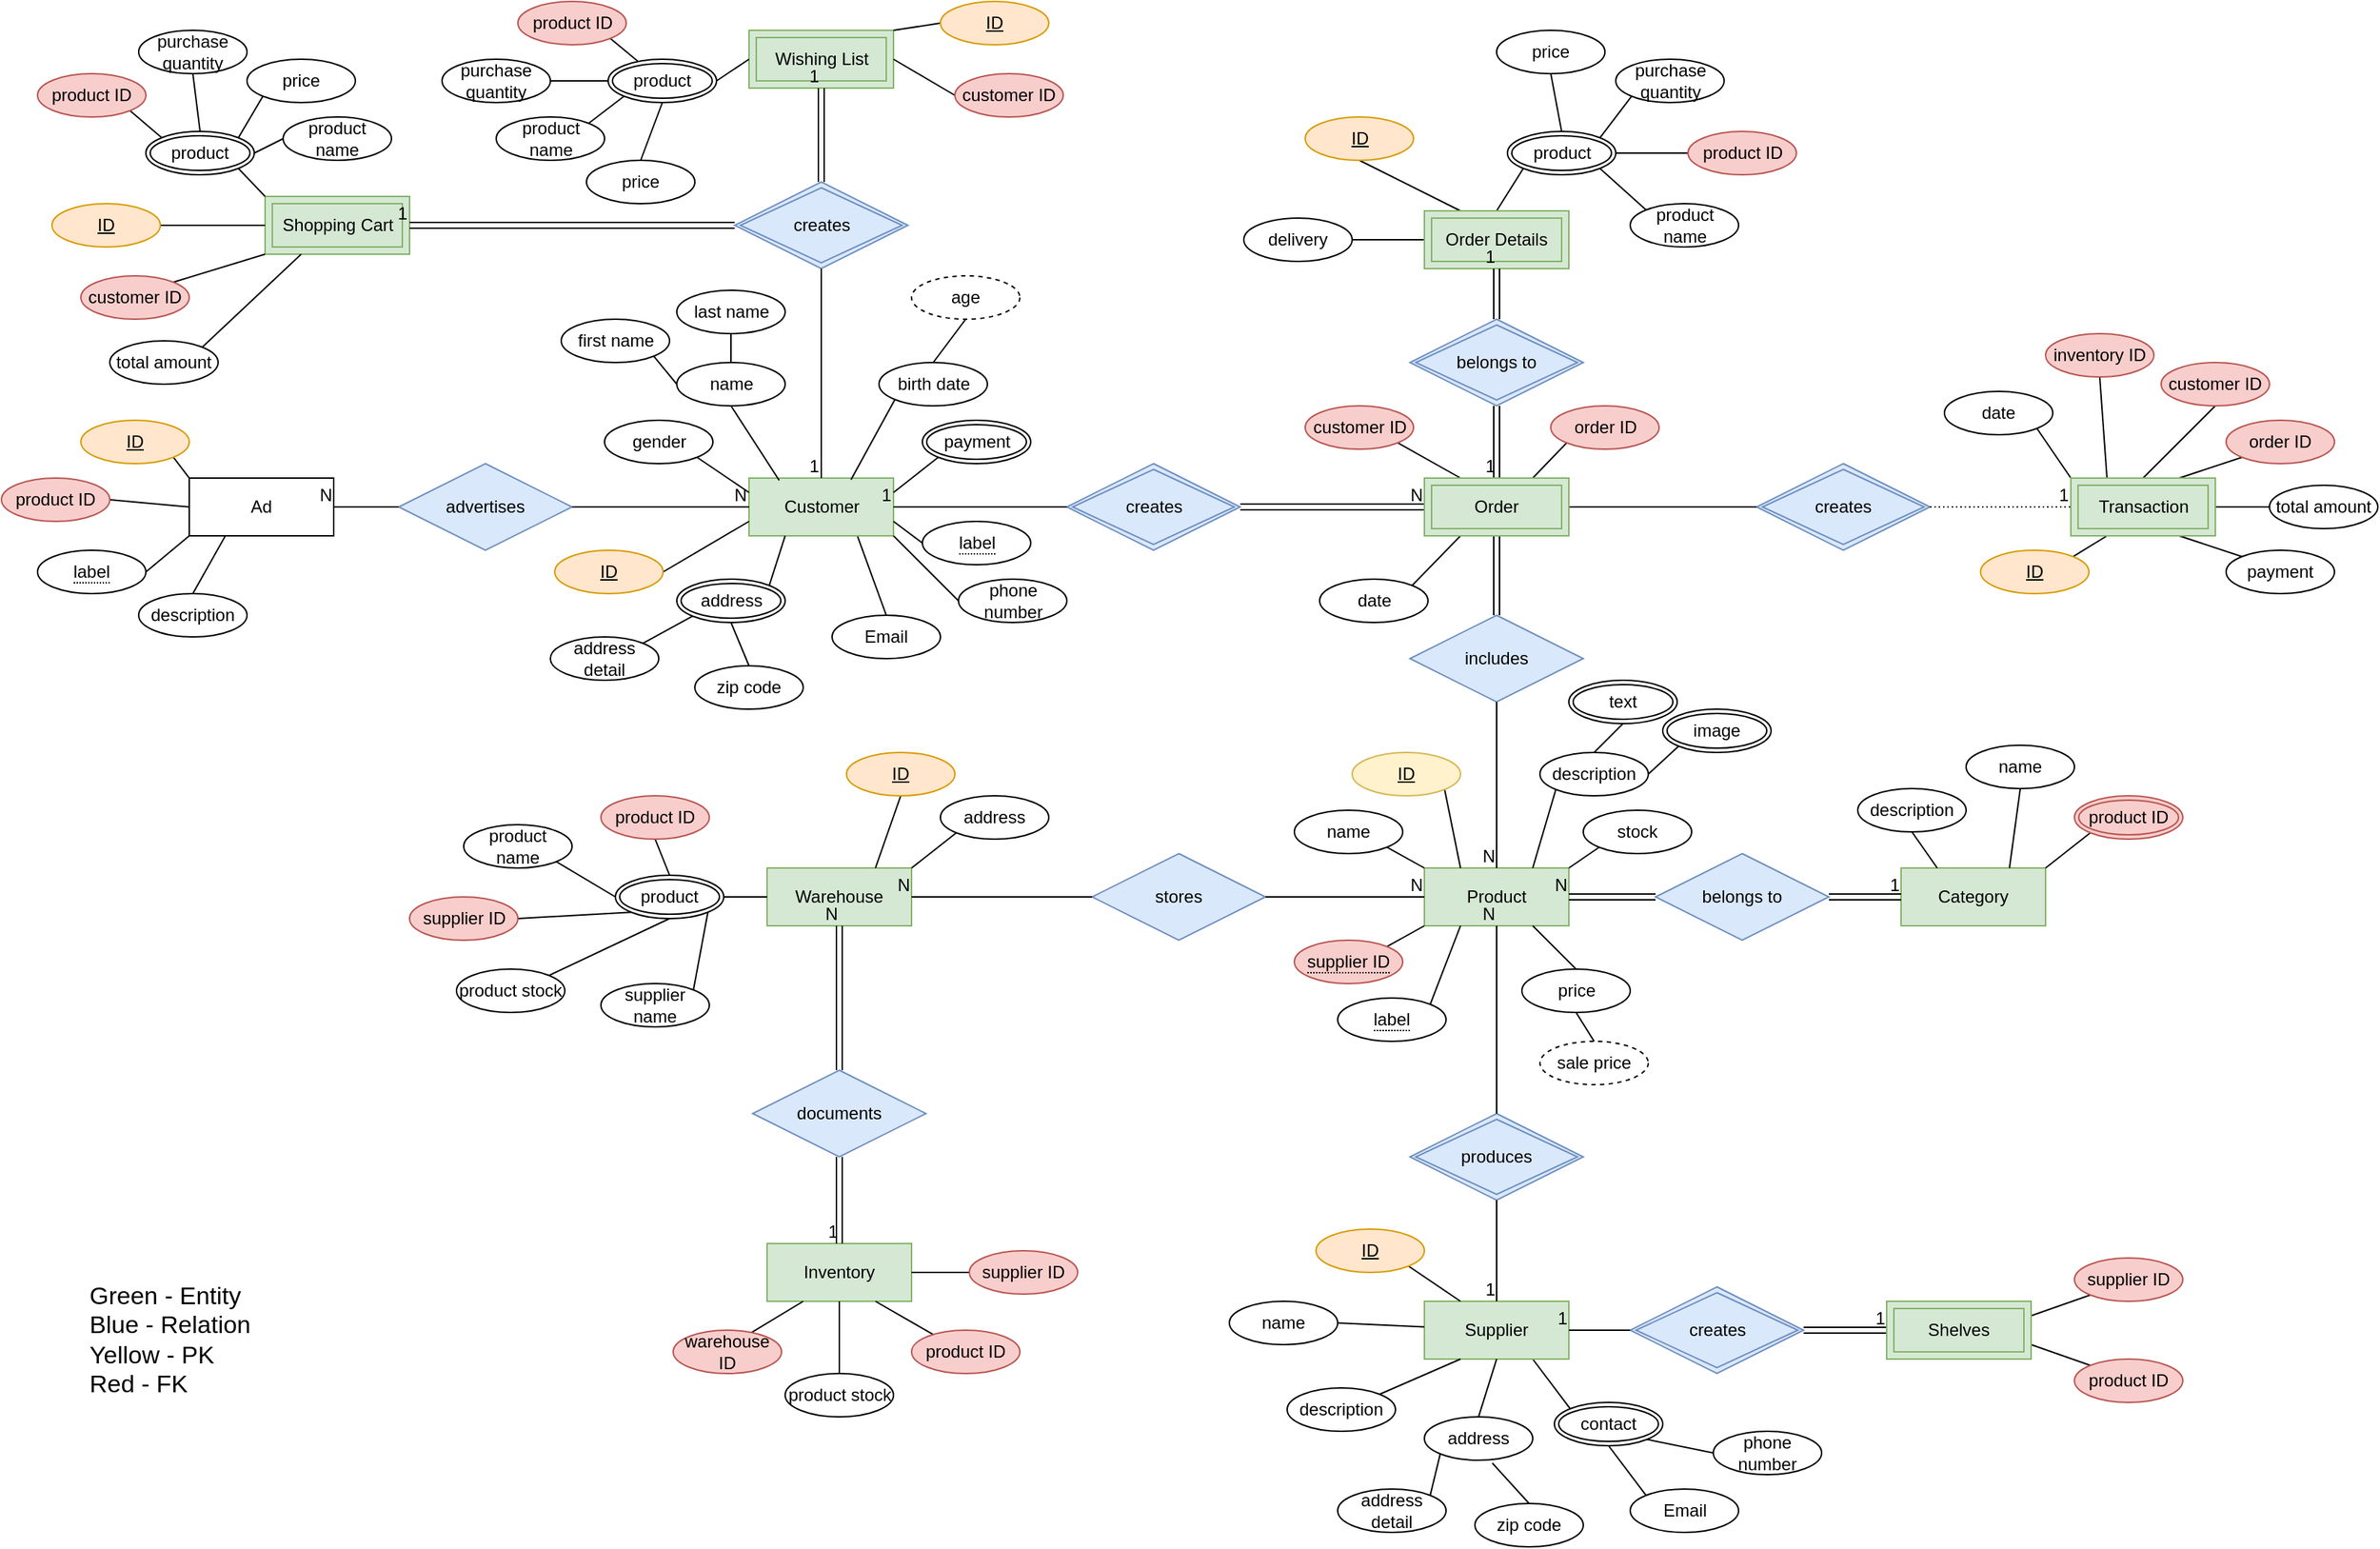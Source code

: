 <mxfile version="23.1.2" type="device">
  <diagram id="CGE-V-YyImQBMw3J6Rf1" name="Page-1">
    <mxGraphModel dx="2085" dy="624" grid="1" gridSize="10" guides="1" tooltips="1" connect="1" arrows="1" fold="1" page="1" pageScale="1" pageWidth="850" pageHeight="1100" math="0" shadow="0">
      <root>
        <mxCell id="0" />
        <mxCell id="1" parent="0" />
        <mxCell id="8zVJhFCuiovg1mIDZ68L-323" style="rounded=0;orthogonalLoop=1;jettySize=auto;html=1;exitX=0.75;exitY=1;exitDx=0;exitDy=0;entryX=0.5;entryY=0;entryDx=0;entryDy=0;endArrow=none;endFill=0;" parent="1" source="2" target="8zVJhFCuiovg1mIDZ68L-322" edge="1">
          <mxGeometry relative="1" as="geometry" />
        </mxCell>
        <mxCell id="2" value="Customer" style="whiteSpace=wrap;html=1;align=center;fillColor=#d5e8d4;strokeColor=#82b366;" parent="1" vertex="1">
          <mxGeometry x="-327.5" y="340" width="100" height="40" as="geometry" />
        </mxCell>
        <mxCell id="3" value="Product" style="whiteSpace=wrap;html=1;align=center;fillColor=#d5e8d4;strokeColor=#82b366;" parent="1" vertex="1">
          <mxGeometry x="140" y="610" width="100" height="40" as="geometry" />
        </mxCell>
        <mxCell id="8zVJhFCuiovg1mIDZ68L-240" style="rounded=0;orthogonalLoop=1;jettySize=auto;html=1;exitX=0.75;exitY=1;exitDx=0;exitDy=0;entryX=0;entryY=0;entryDx=0;entryDy=0;endArrow=none;endFill=0;" parent="1" source="7" target="8zVJhFCuiovg1mIDZ68L-241" edge="1">
          <mxGeometry relative="1" as="geometry">
            <mxPoint x="240.983" y="984.393" as="targetPoint" />
          </mxGeometry>
        </mxCell>
        <mxCell id="7" value="Supplier" style="whiteSpace=wrap;html=1;align=center;fillColor=#d5e8d4;strokeColor=#82b366;" parent="1" vertex="1">
          <mxGeometry x="140" y="910" width="100" height="40" as="geometry" />
        </mxCell>
        <mxCell id="8" value="Category" style="whiteSpace=wrap;html=1;align=center;fillColor=#d5e8d4;strokeColor=#82b366;" parent="1" vertex="1">
          <mxGeometry x="470" y="610" width="100" height="40" as="geometry" />
        </mxCell>
        <mxCell id="9" value="Ad" style="whiteSpace=wrap;html=1;align=center;" parent="1" vertex="1">
          <mxGeometry x="-715" y="340" width="100" height="40" as="geometry" />
        </mxCell>
        <mxCell id="10" value="belongs to" style="shape=rhombus;perimeter=rhombusPerimeter;whiteSpace=wrap;html=1;align=center;fillColor=#dae8fc;strokeColor=#6c8ebf;" parent="1" vertex="1">
          <mxGeometry x="300" y="600" width="120" height="60" as="geometry" />
        </mxCell>
        <mxCell id="8zVJhFCuiovg1mIDZ68L-24" value="Warehouse" style="whiteSpace=wrap;html=1;align=center;fillColor=#d5e8d4;strokeColor=#82b366;" parent="1" vertex="1">
          <mxGeometry x="-315" y="610" width="100" height="40" as="geometry" />
        </mxCell>
        <mxCell id="8zVJhFCuiovg1mIDZ68L-25" value="Inventory" style="whiteSpace=wrap;html=1;align=center;fillColor=#d5e8d4;strokeColor=#82b366;" parent="1" vertex="1">
          <mxGeometry x="-315" y="870" width="100" height="40" as="geometry" />
        </mxCell>
        <mxCell id="8zVJhFCuiovg1mIDZ68L-26" value="stores" style="shape=rhombus;perimeter=rhombusPerimeter;whiteSpace=wrap;html=1;align=center;fillColor=#dae8fc;strokeColor=#6c8ebf;" parent="1" vertex="1">
          <mxGeometry x="-90" y="600" width="120" height="60" as="geometry" />
        </mxCell>
        <mxCell id="8zVJhFCuiovg1mIDZ68L-27" value="" style="endArrow=none;html=1;rounded=0;exitX=1;exitY=0.5;exitDx=0;exitDy=0;entryX=0;entryY=0.5;entryDx=0;entryDy=0;" parent="1" source="8zVJhFCuiovg1mIDZ68L-26" target="3" edge="1">
          <mxGeometry relative="1" as="geometry">
            <mxPoint x="120" y="700" as="sourcePoint" />
            <mxPoint x="280" y="700" as="targetPoint" />
          </mxGeometry>
        </mxCell>
        <mxCell id="8zVJhFCuiovg1mIDZ68L-28" value="N" style="resizable=0;html=1;whiteSpace=wrap;align=right;verticalAlign=bottom;" parent="8zVJhFCuiovg1mIDZ68L-27" connectable="0" vertex="1">
          <mxGeometry x="1" relative="1" as="geometry" />
        </mxCell>
        <mxCell id="8zVJhFCuiovg1mIDZ68L-37" value="" style="endArrow=none;html=1;rounded=0;entryX=1;entryY=0.5;entryDx=0;entryDy=0;exitX=0;exitY=0.5;exitDx=0;exitDy=0;" parent="1" source="8zVJhFCuiovg1mIDZ68L-26" target="8zVJhFCuiovg1mIDZ68L-24" edge="1">
          <mxGeometry relative="1" as="geometry">
            <mxPoint x="120" y="700" as="sourcePoint" />
            <mxPoint x="280" y="700" as="targetPoint" />
          </mxGeometry>
        </mxCell>
        <mxCell id="8zVJhFCuiovg1mIDZ68L-38" value="N" style="resizable=0;html=1;whiteSpace=wrap;align=right;verticalAlign=bottom;" parent="8zVJhFCuiovg1mIDZ68L-37" connectable="0" vertex="1">
          <mxGeometry x="1" relative="1" as="geometry" />
        </mxCell>
        <mxCell id="8zVJhFCuiovg1mIDZ68L-45" value="produces" style="shape=rhombus;double=1;perimeter=rhombusPerimeter;whiteSpace=wrap;html=1;align=center;fillColor=#dae8fc;strokeColor=#6c8ebf;" parent="1" vertex="1">
          <mxGeometry x="130" y="780" width="120" height="60" as="geometry" />
        </mxCell>
        <mxCell id="8zVJhFCuiovg1mIDZ68L-46" value="" style="endArrow=none;html=1;rounded=0;entryX=0.5;entryY=1;entryDx=0;entryDy=0;" parent="1" source="8zVJhFCuiovg1mIDZ68L-45" target="3" edge="1">
          <mxGeometry relative="1" as="geometry">
            <mxPoint x="180" y="840" as="sourcePoint" />
            <mxPoint x="350" y="670" as="targetPoint" />
          </mxGeometry>
        </mxCell>
        <mxCell id="8zVJhFCuiovg1mIDZ68L-47" value="N" style="resizable=0;html=1;whiteSpace=wrap;align=right;verticalAlign=bottom;" parent="8zVJhFCuiovg1mIDZ68L-46" connectable="0" vertex="1">
          <mxGeometry x="1" relative="1" as="geometry" />
        </mxCell>
        <mxCell id="8zVJhFCuiovg1mIDZ68L-48" value="" style="endArrow=none;html=1;rounded=0;exitX=0.5;exitY=1;exitDx=0;exitDy=0;entryX=0.5;entryY=0;entryDx=0;entryDy=0;" parent="1" source="8zVJhFCuiovg1mIDZ68L-45" target="7" edge="1">
          <mxGeometry relative="1" as="geometry">
            <mxPoint x="120" y="700" as="sourcePoint" />
            <mxPoint x="280" y="700" as="targetPoint" />
          </mxGeometry>
        </mxCell>
        <mxCell id="8zVJhFCuiovg1mIDZ68L-49" value="1" style="resizable=0;html=1;whiteSpace=wrap;align=right;verticalAlign=bottom;" parent="8zVJhFCuiovg1mIDZ68L-48" connectable="0" vertex="1">
          <mxGeometry x="1" relative="1" as="geometry" />
        </mxCell>
        <mxCell id="8zVJhFCuiovg1mIDZ68L-51" value="name" style="ellipse;whiteSpace=wrap;html=1;align=center;" parent="1" vertex="1">
          <mxGeometry x="-377.5" y="260" width="75" height="30" as="geometry" />
        </mxCell>
        <mxCell id="8zVJhFCuiovg1mIDZ68L-62" style="rounded=0;orthogonalLoop=1;jettySize=auto;html=1;exitX=1;exitY=1;exitDx=0;exitDy=0;entryX=0;entryY=0.25;entryDx=0;entryDy=0;endArrow=none;endFill=0;" parent="1" source="8zVJhFCuiovg1mIDZ68L-54" target="2" edge="1">
          <mxGeometry relative="1" as="geometry" />
        </mxCell>
        <mxCell id="8zVJhFCuiovg1mIDZ68L-54" value="gender" style="ellipse;whiteSpace=wrap;html=1;align=center;" parent="1" vertex="1">
          <mxGeometry x="-427.5" y="300" width="75" height="30" as="geometry" />
        </mxCell>
        <mxCell id="8zVJhFCuiovg1mIDZ68L-63" style="rounded=0;orthogonalLoop=1;jettySize=auto;html=1;exitX=1;exitY=0.5;exitDx=0;exitDy=0;entryX=0;entryY=0.75;entryDx=0;entryDy=0;endArrow=none;endFill=0;" parent="1" source="8zVJhFCuiovg1mIDZ68L-55" target="2" edge="1">
          <mxGeometry relative="1" as="geometry" />
        </mxCell>
        <mxCell id="8zVJhFCuiovg1mIDZ68L-55" value="ID" style="ellipse;whiteSpace=wrap;html=1;align=center;fontStyle=4;fillColor=#ffe6cc;strokeColor=#d79b00;" parent="1" vertex="1">
          <mxGeometry x="-462" y="390" width="75" height="30" as="geometry" />
        </mxCell>
        <mxCell id="8zVJhFCuiovg1mIDZ68L-64" style="rounded=0;orthogonalLoop=1;jettySize=auto;html=1;exitX=1;exitY=0;exitDx=0;exitDy=0;entryX=0.25;entryY=1;entryDx=0;entryDy=0;endArrow=none;endFill=0;" parent="1" source="8zVJhFCuiovg1mIDZ68L-56" target="2" edge="1">
          <mxGeometry relative="1" as="geometry" />
        </mxCell>
        <mxCell id="8zVJhFCuiovg1mIDZ68L-56" value="address" style="ellipse;shape=doubleEllipse;margin=3;whiteSpace=wrap;html=1;align=center;" parent="1" vertex="1">
          <mxGeometry x="-377.5" y="410" width="75" height="30" as="geometry" />
        </mxCell>
        <mxCell id="8zVJhFCuiovg1mIDZ68L-65" style="rounded=0;orthogonalLoop=1;jettySize=auto;html=1;exitX=0;exitY=0.5;exitDx=0;exitDy=0;entryX=1;entryY=1;entryDx=0;entryDy=0;endArrow=none;endFill=0;" parent="1" source="8zVJhFCuiovg1mIDZ68L-57" target="2" edge="1">
          <mxGeometry relative="1" as="geometry" />
        </mxCell>
        <mxCell id="8zVJhFCuiovg1mIDZ68L-57" value="phone number" style="ellipse;whiteSpace=wrap;html=1;align=center;" parent="1" vertex="1">
          <mxGeometry x="-182.5" y="410" width="75" height="30" as="geometry" />
        </mxCell>
        <mxCell id="8zVJhFCuiovg1mIDZ68L-66" style="rounded=0;orthogonalLoop=1;jettySize=auto;html=1;exitX=0;exitY=0.5;exitDx=0;exitDy=0;entryX=1;entryY=0.75;entryDx=0;entryDy=0;endArrow=none;endFill=0;" parent="1" source="8zVJhFCuiovg1mIDZ68L-59" target="2" edge="1">
          <mxGeometry relative="1" as="geometry" />
        </mxCell>
        <mxCell id="8zVJhFCuiovg1mIDZ68L-59" value="&lt;span style=&quot;border-bottom: 1px dotted&quot;&gt;label&lt;/span&gt;" style="ellipse;whiteSpace=wrap;html=1;align=center;" parent="1" vertex="1">
          <mxGeometry x="-207.5" y="370" width="75" height="30" as="geometry" />
        </mxCell>
        <mxCell id="8zVJhFCuiovg1mIDZ68L-67" style="edgeStyle=orthogonalEdgeStyle;rounded=0;orthogonalLoop=1;jettySize=auto;html=1;exitX=0;exitY=0.5;exitDx=0;exitDy=0;" parent="1" edge="1">
          <mxGeometry relative="1" as="geometry">
            <mxPoint x="-207.707" y="315.034" as="targetPoint" />
            <mxPoint x="-207.5" y="315" as="sourcePoint" />
          </mxGeometry>
        </mxCell>
        <mxCell id="8zVJhFCuiovg1mIDZ68L-68" style="rounded=0;orthogonalLoop=1;jettySize=auto;html=1;exitX=0;exitY=1;exitDx=0;exitDy=0;entryX=1;entryY=0.25;entryDx=0;entryDy=0;endArrow=none;endFill=0;" parent="1" source="8zVJhFCuiovg1mIDZ68L-70" target="2" edge="1">
          <mxGeometry relative="1" as="geometry">
            <mxPoint x="-196.887" y="325.456" as="sourcePoint" />
          </mxGeometry>
        </mxCell>
        <mxCell id="8zVJhFCuiovg1mIDZ68L-61" style="rounded=0;orthogonalLoop=1;jettySize=auto;html=1;exitX=0.5;exitY=1;exitDx=0;exitDy=0;entryX=0.209;entryY=0.041;entryDx=0;entryDy=0;entryPerimeter=0;endArrow=none;endFill=0;" parent="1" source="8zVJhFCuiovg1mIDZ68L-51" target="2" edge="1">
          <mxGeometry relative="1" as="geometry" />
        </mxCell>
        <mxCell id="8zVJhFCuiovg1mIDZ68L-69" style="rounded=0;orthogonalLoop=1;jettySize=auto;html=1;exitX=0;exitY=1;exitDx=0;exitDy=0;entryX=0.706;entryY=0.028;entryDx=0;entryDy=0;entryPerimeter=0;endArrow=none;endFill=0;" parent="1" source="8zVJhFCuiovg1mIDZ68L-96" target="2" edge="1">
          <mxGeometry relative="1" as="geometry">
            <mxPoint x="-226.338" y="285.678" as="sourcePoint" />
          </mxGeometry>
        </mxCell>
        <mxCell id="8zVJhFCuiovg1mIDZ68L-70" value="payment" style="ellipse;shape=doubleEllipse;margin=3;whiteSpace=wrap;html=1;align=center;" parent="1" vertex="1">
          <mxGeometry x="-207.5" y="300" width="75" height="30" as="geometry" />
        </mxCell>
        <mxCell id="8zVJhFCuiovg1mIDZ68L-71" value="creates" style="shape=rhombus;double=1;perimeter=rhombusPerimeter;whiteSpace=wrap;html=1;align=center;fillColor=#dae8fc;strokeColor=#6c8ebf;" parent="1" vertex="1">
          <mxGeometry x="-107.5" y="330" width="120" height="60" as="geometry" />
        </mxCell>
        <mxCell id="8zVJhFCuiovg1mIDZ68L-78" value="" style="shape=link;html=1;rounded=0;exitX=1;exitY=0.5;exitDx=0;exitDy=0;entryX=0;entryY=0.5;entryDx=0;entryDy=0;" parent="1" source="8zVJhFCuiovg1mIDZ68L-71" target="8zVJhFCuiovg1mIDZ68L-268" edge="1">
          <mxGeometry relative="1" as="geometry">
            <mxPoint x="47.5" y="360" as="sourcePoint" />
            <mxPoint x="140" y="360" as="targetPoint" />
          </mxGeometry>
        </mxCell>
        <mxCell id="8zVJhFCuiovg1mIDZ68L-79" value="N" style="resizable=0;html=1;whiteSpace=wrap;align=right;verticalAlign=bottom;" parent="8zVJhFCuiovg1mIDZ68L-78" connectable="0" vertex="1">
          <mxGeometry x="1" relative="1" as="geometry" />
        </mxCell>
        <mxCell id="8zVJhFCuiovg1mIDZ68L-80" value="" style="endArrow=none;html=1;rounded=0;entryX=1;entryY=0.5;entryDx=0;entryDy=0;exitX=0;exitY=0.5;exitDx=0;exitDy=0;" parent="1" source="8zVJhFCuiovg1mIDZ68L-71" target="2" edge="1">
          <mxGeometry relative="1" as="geometry">
            <mxPoint x="-167.5" y="450" as="sourcePoint" />
            <mxPoint x="-7.5" y="450" as="targetPoint" />
          </mxGeometry>
        </mxCell>
        <mxCell id="8zVJhFCuiovg1mIDZ68L-81" value="1" style="resizable=0;html=1;whiteSpace=wrap;align=right;verticalAlign=bottom;" parent="8zVJhFCuiovg1mIDZ68L-80" connectable="0" vertex="1">
          <mxGeometry x="1" relative="1" as="geometry" />
        </mxCell>
        <mxCell id="8zVJhFCuiovg1mIDZ68L-83" value="" style="shape=link;html=1;rounded=0;entryX=0.5;entryY=1;entryDx=0;entryDy=0;exitX=0.5;exitY=0;exitDx=0;exitDy=0;" parent="1" source="8zVJhFCuiovg1mIDZ68L-173" target="8zVJhFCuiovg1mIDZ68L-24" edge="1">
          <mxGeometry relative="1" as="geometry">
            <mxPoint x="-265" y="750" as="sourcePoint" />
            <mxPoint x="105" y="760" as="targetPoint" />
          </mxGeometry>
        </mxCell>
        <mxCell id="8zVJhFCuiovg1mIDZ68L-84" value="N" style="resizable=0;html=1;whiteSpace=wrap;align=right;verticalAlign=bottom;" parent="8zVJhFCuiovg1mIDZ68L-83" connectable="0" vertex="1">
          <mxGeometry x="1" relative="1" as="geometry" />
        </mxCell>
        <mxCell id="8zVJhFCuiovg1mIDZ68L-85" value="" style="shape=link;html=1;rounded=0;exitX=0.5;exitY=1;exitDx=0;exitDy=0;entryX=0.5;entryY=0;entryDx=0;entryDy=0;" parent="1" source="8zVJhFCuiovg1mIDZ68L-173" target="8zVJhFCuiovg1mIDZ68L-25" edge="1">
          <mxGeometry relative="1" as="geometry">
            <mxPoint x="-265" y="810" as="sourcePoint" />
            <mxPoint x="-65" y="850" as="targetPoint" />
          </mxGeometry>
        </mxCell>
        <mxCell id="8zVJhFCuiovg1mIDZ68L-86" value="1" style="resizable=0;html=1;whiteSpace=wrap;align=right;verticalAlign=bottom;" parent="8zVJhFCuiovg1mIDZ68L-85" connectable="0" vertex="1">
          <mxGeometry x="1" relative="1" as="geometry" />
        </mxCell>
        <mxCell id="8zVJhFCuiovg1mIDZ68L-88" value="" style="shape=link;html=1;rounded=0;entryX=1;entryY=0.5;entryDx=0;entryDy=0;exitX=0;exitY=0.5;exitDx=0;exitDy=0;" parent="1" source="10" target="3" edge="1">
          <mxGeometry relative="1" as="geometry">
            <mxPoint x="280" y="749.5" as="sourcePoint" />
            <mxPoint x="440" y="749.5" as="targetPoint" />
          </mxGeometry>
        </mxCell>
        <mxCell id="8zVJhFCuiovg1mIDZ68L-89" value="N" style="resizable=0;html=1;whiteSpace=wrap;align=right;verticalAlign=bottom;" parent="8zVJhFCuiovg1mIDZ68L-88" connectable="0" vertex="1">
          <mxGeometry x="1" relative="1" as="geometry" />
        </mxCell>
        <mxCell id="8zVJhFCuiovg1mIDZ68L-90" value="" style="shape=link;html=1;rounded=0;exitX=1;exitY=0.5;exitDx=0;exitDy=0;entryX=0;entryY=0.5;entryDx=0;entryDy=0;" parent="1" source="10" target="8" edge="1">
          <mxGeometry relative="1" as="geometry">
            <mxPoint x="400" y="729.5" as="sourcePoint" />
            <mxPoint x="560" y="729.5" as="targetPoint" />
          </mxGeometry>
        </mxCell>
        <mxCell id="8zVJhFCuiovg1mIDZ68L-91" value="1" style="resizable=0;html=1;whiteSpace=wrap;align=right;verticalAlign=bottom;" parent="8zVJhFCuiovg1mIDZ68L-90" connectable="0" vertex="1">
          <mxGeometry x="1" relative="1" as="geometry" />
        </mxCell>
        <mxCell id="8zVJhFCuiovg1mIDZ68L-103" style="rounded=0;orthogonalLoop=1;jettySize=auto;html=1;exitX=1;exitY=1;exitDx=0;exitDy=0;entryX=0.25;entryY=0;entryDx=0;entryDy=0;endArrow=none;endFill=0;" parent="1" source="8zVJhFCuiovg1mIDZ68L-93" target="3" edge="1">
          <mxGeometry relative="1" as="geometry" />
        </mxCell>
        <mxCell id="8zVJhFCuiovg1mIDZ68L-93" value="ID" style="ellipse;whiteSpace=wrap;html=1;align=center;fontStyle=4;fillColor=#fff2cc;strokeColor=#d6b656;" parent="1" vertex="1">
          <mxGeometry x="90" y="530" width="75" height="30" as="geometry" />
        </mxCell>
        <mxCell id="8zVJhFCuiovg1mIDZ68L-106" style="rounded=0;orthogonalLoop=1;jettySize=auto;html=1;exitX=0;exitY=1;exitDx=0;exitDy=0;entryX=1;entryY=0;entryDx=0;entryDy=0;endArrow=none;endFill=0;" parent="1" source="8zVJhFCuiovg1mIDZ68L-94" target="3" edge="1">
          <mxGeometry relative="1" as="geometry" />
        </mxCell>
        <mxCell id="8zVJhFCuiovg1mIDZ68L-94" value="stock" style="ellipse;whiteSpace=wrap;html=1;align=center;" parent="1" vertex="1">
          <mxGeometry x="250" y="570" width="75" height="30" as="geometry" />
        </mxCell>
        <mxCell id="8zVJhFCuiovg1mIDZ68L-104" style="rounded=0;orthogonalLoop=1;jettySize=auto;html=1;exitX=1;exitY=1;exitDx=0;exitDy=0;entryX=0;entryY=0;entryDx=0;entryDy=0;endArrow=none;endFill=0;" parent="1" source="8zVJhFCuiovg1mIDZ68L-95" target="3" edge="1">
          <mxGeometry relative="1" as="geometry" />
        </mxCell>
        <mxCell id="8zVJhFCuiovg1mIDZ68L-95" value="name" style="ellipse;whiteSpace=wrap;html=1;align=center;" parent="1" vertex="1">
          <mxGeometry x="50" y="570" width="75" height="30" as="geometry" />
        </mxCell>
        <mxCell id="8zVJhFCuiovg1mIDZ68L-96" value="birth date" style="ellipse;whiteSpace=wrap;html=1;align=center;" parent="1" vertex="1">
          <mxGeometry x="-237.5" y="260" width="75" height="30" as="geometry" />
        </mxCell>
        <mxCell id="8zVJhFCuiovg1mIDZ68L-98" style="rounded=0;orthogonalLoop=1;jettySize=auto;html=1;exitX=0.5;exitY=1;exitDx=0;exitDy=0;entryX=0.5;entryY=0;entryDx=0;entryDy=0;endArrow=none;endFill=0;" parent="1" source="8zVJhFCuiovg1mIDZ68L-97" target="8zVJhFCuiovg1mIDZ68L-96" edge="1">
          <mxGeometry relative="1" as="geometry" />
        </mxCell>
        <mxCell id="8zVJhFCuiovg1mIDZ68L-97" value="age" style="ellipse;whiteSpace=wrap;html=1;align=center;dashed=1;" parent="1" vertex="1">
          <mxGeometry x="-215" y="200" width="75" height="30" as="geometry" />
        </mxCell>
        <mxCell id="8zVJhFCuiovg1mIDZ68L-105" style="rounded=0;orthogonalLoop=1;jettySize=auto;html=1;exitX=0;exitY=1;exitDx=0;exitDy=0;entryX=0.75;entryY=0;entryDx=0;entryDy=0;endArrow=none;endFill=0;" parent="1" source="8zVJhFCuiovg1mIDZ68L-100" target="3" edge="1">
          <mxGeometry relative="1" as="geometry" />
        </mxCell>
        <mxCell id="8zVJhFCuiovg1mIDZ68L-100" value="description" style="ellipse;whiteSpace=wrap;html=1;align=center;" parent="1" vertex="1">
          <mxGeometry x="220" y="530" width="75" height="30" as="geometry" />
        </mxCell>
        <mxCell id="8zVJhFCuiovg1mIDZ68L-116" style="rounded=0;orthogonalLoop=1;jettySize=auto;html=1;exitX=1;exitY=0;exitDx=0;exitDy=0;entryX=0;entryY=1;entryDx=0;entryDy=0;endArrow=none;endFill=0;" parent="1" source="8zVJhFCuiovg1mIDZ68L-102" target="3" edge="1">
          <mxGeometry relative="1" as="geometry" />
        </mxCell>
        <mxCell id="8zVJhFCuiovg1mIDZ68L-102" value="&lt;span style=&quot;border-bottom: 1px dotted&quot;&gt;supplier ID&lt;/span&gt;" style="ellipse;whiteSpace=wrap;html=1;align=center;fillColor=#f8cecc;strokeColor=#b85450;" parent="1" vertex="1">
          <mxGeometry x="50" y="660" width="75" height="30" as="geometry" />
        </mxCell>
        <mxCell id="8zVJhFCuiovg1mIDZ68L-113" style="rounded=0;orthogonalLoop=1;jettySize=auto;html=1;exitX=0.5;exitY=1;exitDx=0;exitDy=0;entryX=0.5;entryY=0;entryDx=0;entryDy=0;endArrow=none;endFill=0;" parent="1" source="8zVJhFCuiovg1mIDZ68L-126" target="8zVJhFCuiovg1mIDZ68L-100" edge="1">
          <mxGeometry relative="1" as="geometry">
            <mxPoint x="262.5" y="515" as="sourcePoint" />
          </mxGeometry>
        </mxCell>
        <mxCell id="8zVJhFCuiovg1mIDZ68L-114" style="rounded=0;orthogonalLoop=1;jettySize=auto;html=1;exitX=0;exitY=1;exitDx=0;exitDy=0;entryX=1;entryY=0.5;entryDx=0;entryDy=0;endArrow=none;endFill=0;" parent="1" source="8zVJhFCuiovg1mIDZ68L-124" target="8zVJhFCuiovg1mIDZ68L-100" edge="1">
          <mxGeometry relative="1" as="geometry">
            <mxPoint x="316.162" y="525.678" as="sourcePoint" />
          </mxGeometry>
        </mxCell>
        <mxCell id="8zVJhFCuiovg1mIDZ68L-119" style="rounded=0;orthogonalLoop=1;jettySize=auto;html=1;exitX=0.5;exitY=0;exitDx=0;exitDy=0;entryX=0.75;entryY=1;entryDx=0;entryDy=0;endArrow=none;endFill=0;" parent="1" source="8zVJhFCuiovg1mIDZ68L-112" target="3" edge="1">
          <mxGeometry relative="1" as="geometry" />
        </mxCell>
        <mxCell id="8zVJhFCuiovg1mIDZ68L-220" style="rounded=0;orthogonalLoop=1;jettySize=auto;html=1;exitX=0.5;exitY=1;exitDx=0;exitDy=0;entryX=0.5;entryY=0;entryDx=0;entryDy=0;endArrow=none;endFill=0;" parent="1" source="8zVJhFCuiovg1mIDZ68L-112" target="8zVJhFCuiovg1mIDZ68L-219" edge="1">
          <mxGeometry relative="1" as="geometry" />
        </mxCell>
        <mxCell id="8zVJhFCuiovg1mIDZ68L-112" value="price" style="ellipse;whiteSpace=wrap;html=1;align=center;" parent="1" vertex="1">
          <mxGeometry x="207.5" y="680" width="75" height="30" as="geometry" />
        </mxCell>
        <mxCell id="8zVJhFCuiovg1mIDZ68L-117" style="rounded=0;orthogonalLoop=1;jettySize=auto;html=1;exitX=1;exitY=0;exitDx=0;exitDy=0;entryX=0.25;entryY=1;entryDx=0;entryDy=0;endArrow=none;endFill=0;" parent="1" source="8zVJhFCuiovg1mIDZ68L-115" target="3" edge="1">
          <mxGeometry relative="1" as="geometry" />
        </mxCell>
        <mxCell id="8zVJhFCuiovg1mIDZ68L-115" value="&lt;span style=&quot;border-bottom: 1px dotted&quot;&gt;label&lt;/span&gt;" style="ellipse;whiteSpace=wrap;html=1;align=center;" parent="1" vertex="1">
          <mxGeometry x="80" y="700" width="75" height="30" as="geometry" />
        </mxCell>
        <mxCell id="8zVJhFCuiovg1mIDZ68L-133" style="rounded=0;orthogonalLoop=1;jettySize=auto;html=1;exitX=0.5;exitY=1;exitDx=0;exitDy=0;entryX=0.75;entryY=0;entryDx=0;entryDy=0;endArrow=none;endFill=0;" parent="1" source="8zVJhFCuiovg1mIDZ68L-122" target="8zVJhFCuiovg1mIDZ68L-24" edge="1">
          <mxGeometry relative="1" as="geometry" />
        </mxCell>
        <mxCell id="8zVJhFCuiovg1mIDZ68L-122" value="ID" style="ellipse;whiteSpace=wrap;html=1;align=center;fontStyle=4;fillColor=#ffe6cc;strokeColor=#d79b00;" parent="1" vertex="1">
          <mxGeometry x="-260" y="530" width="75" height="30" as="geometry" />
        </mxCell>
        <mxCell id="8zVJhFCuiovg1mIDZ68L-134" style="rounded=0;orthogonalLoop=1;jettySize=auto;html=1;exitX=0;exitY=1;exitDx=0;exitDy=0;entryX=1;entryY=0;entryDx=0;entryDy=0;endArrow=none;endFill=0;" parent="1" source="8zVJhFCuiovg1mIDZ68L-123" target="8zVJhFCuiovg1mIDZ68L-24" edge="1">
          <mxGeometry relative="1" as="geometry" />
        </mxCell>
        <mxCell id="8zVJhFCuiovg1mIDZ68L-123" value="address" style="ellipse;whiteSpace=wrap;html=1;align=center;" parent="1" vertex="1">
          <mxGeometry x="-195" y="560" width="75" height="30" as="geometry" />
        </mxCell>
        <mxCell id="8zVJhFCuiovg1mIDZ68L-124" value="image" style="ellipse;shape=doubleEllipse;margin=3;whiteSpace=wrap;html=1;align=center;" parent="1" vertex="1">
          <mxGeometry x="305" y="500" width="75" height="30" as="geometry" />
        </mxCell>
        <mxCell id="8zVJhFCuiovg1mIDZ68L-126" value="text" style="ellipse;shape=doubleEllipse;margin=3;whiteSpace=wrap;html=1;align=center;" parent="1" vertex="1">
          <mxGeometry x="240" y="480" width="75" height="30" as="geometry" />
        </mxCell>
        <mxCell id="8zVJhFCuiovg1mIDZ68L-132" style="rounded=0;orthogonalLoop=1;jettySize=auto;html=1;exitX=0.5;exitY=1;exitDx=0;exitDy=0;entryX=0.5;entryY=0;entryDx=0;entryDy=0;endArrow=none;endFill=0;" parent="1" source="8zVJhFCuiovg1mIDZ68L-128" target="8zVJhFCuiovg1mIDZ68L-216" edge="1">
          <mxGeometry relative="1" as="geometry" />
        </mxCell>
        <mxCell id="8zVJhFCuiovg1mIDZ68L-128" value="product ID" style="ellipse;whiteSpace=wrap;html=1;align=center;fillColor=#f8cecc;strokeColor=#b85450;" parent="1" vertex="1">
          <mxGeometry x="-430" y="560" width="75" height="30" as="geometry" />
        </mxCell>
        <mxCell id="8zVJhFCuiovg1mIDZ68L-135" style="rounded=0;orthogonalLoop=1;jettySize=auto;html=1;exitX=1;exitY=1;exitDx=0;exitDy=0;entryX=0;entryY=0.5;entryDx=0;entryDy=0;endArrow=none;endFill=0;" parent="1" source="8zVJhFCuiovg1mIDZ68L-129" target="8zVJhFCuiovg1mIDZ68L-216" edge="1">
          <mxGeometry relative="1" as="geometry" />
        </mxCell>
        <mxCell id="8zVJhFCuiovg1mIDZ68L-129" value="product name" style="ellipse;whiteSpace=wrap;html=1;align=center;" parent="1" vertex="1">
          <mxGeometry x="-525" y="580" width="75" height="30" as="geometry" />
        </mxCell>
        <mxCell id="8zVJhFCuiovg1mIDZ68L-136" style="rounded=0;orthogonalLoop=1;jettySize=auto;html=1;exitX=1;exitY=0.5;exitDx=0;exitDy=0;entryX=0;entryY=1;entryDx=0;entryDy=0;endArrow=none;endFill=0;" parent="1" source="8zVJhFCuiovg1mIDZ68L-130" target="8zVJhFCuiovg1mIDZ68L-216" edge="1">
          <mxGeometry relative="1" as="geometry" />
        </mxCell>
        <mxCell id="8zVJhFCuiovg1mIDZ68L-130" value="supplier ID" style="ellipse;whiteSpace=wrap;html=1;align=center;fillColor=#f8cecc;strokeColor=#b85450;" parent="1" vertex="1">
          <mxGeometry x="-562.5" y="630" width="75" height="30" as="geometry" />
        </mxCell>
        <mxCell id="8zVJhFCuiovg1mIDZ68L-137" style="rounded=0;orthogonalLoop=1;jettySize=auto;html=1;exitX=1;exitY=0;exitDx=0;exitDy=0;entryX=0.5;entryY=1;entryDx=0;entryDy=0;endArrow=none;endFill=0;" parent="1" source="8zVJhFCuiovg1mIDZ68L-131" target="8zVJhFCuiovg1mIDZ68L-216" edge="1">
          <mxGeometry relative="1" as="geometry" />
        </mxCell>
        <mxCell id="8zVJhFCuiovg1mIDZ68L-131" value="product stock" style="ellipse;whiteSpace=wrap;html=1;align=center;" parent="1" vertex="1">
          <mxGeometry x="-530" y="680" width="75" height="30" as="geometry" />
        </mxCell>
        <mxCell id="8zVJhFCuiovg1mIDZ68L-141" style="rounded=0;orthogonalLoop=1;jettySize=auto;html=1;exitX=0.251;exitY=0.173;exitDx=0;exitDy=0;entryX=0.75;entryY=1;entryDx=0;entryDy=0;endArrow=none;endFill=0;exitPerimeter=0;" parent="1" source="8zVJhFCuiovg1mIDZ68L-138" target="8zVJhFCuiovg1mIDZ68L-25" edge="1">
          <mxGeometry relative="1" as="geometry" />
        </mxCell>
        <mxCell id="8zVJhFCuiovg1mIDZ68L-138" value="product ID" style="ellipse;whiteSpace=wrap;html=1;align=center;fillColor=#f8cecc;strokeColor=#b85450;" parent="1" vertex="1">
          <mxGeometry x="-215" y="930" width="75" height="30" as="geometry" />
        </mxCell>
        <mxCell id="8zVJhFCuiovg1mIDZ68L-143" style="rounded=0;orthogonalLoop=1;jettySize=auto;html=1;exitX=0.5;exitY=0;exitDx=0;exitDy=0;entryX=0.5;entryY=1;entryDx=0;entryDy=0;endArrow=none;endFill=0;" parent="1" source="8zVJhFCuiovg1mIDZ68L-139" target="8zVJhFCuiovg1mIDZ68L-25" edge="1">
          <mxGeometry relative="1" as="geometry" />
        </mxCell>
        <mxCell id="8zVJhFCuiovg1mIDZ68L-139" value="product stock" style="ellipse;whiteSpace=wrap;html=1;align=center;" parent="1" vertex="1">
          <mxGeometry x="-302.5" y="960" width="75" height="30" as="geometry" />
        </mxCell>
        <mxCell id="8zVJhFCuiovg1mIDZ68L-142" style="rounded=0;orthogonalLoop=1;jettySize=auto;html=1;exitX=0.68;exitY=0.12;exitDx=0;exitDy=0;entryX=0.25;entryY=1;entryDx=0;entryDy=0;endArrow=none;endFill=0;exitPerimeter=0;" parent="1" source="8zVJhFCuiovg1mIDZ68L-140" target="8zVJhFCuiovg1mIDZ68L-25" edge="1">
          <mxGeometry relative="1" as="geometry" />
        </mxCell>
        <mxCell id="8zVJhFCuiovg1mIDZ68L-140" value="warehouse ID" style="ellipse;whiteSpace=wrap;html=1;align=center;fillColor=#f8cecc;strokeColor=#b85450;" parent="1" vertex="1">
          <mxGeometry x="-380" y="930" width="75" height="30" as="geometry" />
        </mxCell>
        <mxCell id="8zVJhFCuiovg1mIDZ68L-144" value="creates" style="shape=rhombus;double=1;perimeter=rhombusPerimeter;whiteSpace=wrap;html=1;align=center;fillColor=#dae8fc;strokeColor=#6c8ebf;" parent="1" vertex="1">
          <mxGeometry x="370" y="330" width="120" height="60" as="geometry" />
        </mxCell>
        <mxCell id="8zVJhFCuiovg1mIDZ68L-145" value="" style="endArrow=none;html=1;rounded=0;entryX=1;entryY=0.5;entryDx=0;entryDy=0;exitX=0;exitY=0.5;exitDx=0;exitDy=0;" parent="1" source="8zVJhFCuiovg1mIDZ68L-144" edge="1">
          <mxGeometry relative="1" as="geometry">
            <mxPoint x="398.75" y="370" as="sourcePoint" />
            <mxPoint x="240" y="360" as="targetPoint" />
          </mxGeometry>
        </mxCell>
        <mxCell id="8zVJhFCuiovg1mIDZ68L-146" value="1" style="resizable=0;html=1;whiteSpace=wrap;align=right;verticalAlign=bottom;" parent="8zVJhFCuiovg1mIDZ68L-145" connectable="0" vertex="1">
          <mxGeometry x="1" relative="1" as="geometry" />
        </mxCell>
        <mxCell id="8zVJhFCuiovg1mIDZ68L-154" style="rounded=0;orthogonalLoop=1;jettySize=auto;html=1;exitX=1;exitY=1;exitDx=0;exitDy=0;entryX=0;entryY=0.5;entryDx=0;entryDy=0;endArrow=none;endFill=0;" parent="1" source="8zVJhFCuiovg1mIDZ68L-152" target="8zVJhFCuiovg1mIDZ68L-51" edge="1">
          <mxGeometry relative="1" as="geometry" />
        </mxCell>
        <mxCell id="8zVJhFCuiovg1mIDZ68L-152" value="first name" style="ellipse;whiteSpace=wrap;html=1;align=center;" parent="1" vertex="1">
          <mxGeometry x="-457.5" y="230" width="75" height="30" as="geometry" />
        </mxCell>
        <mxCell id="8zVJhFCuiovg1mIDZ68L-155" style="rounded=0;orthogonalLoop=1;jettySize=auto;html=1;exitX=0.5;exitY=1;exitDx=0;exitDy=0;endArrow=none;endFill=0;" parent="1" source="8zVJhFCuiovg1mIDZ68L-153" target="8zVJhFCuiovg1mIDZ68L-51" edge="1">
          <mxGeometry relative="1" as="geometry" />
        </mxCell>
        <mxCell id="8zVJhFCuiovg1mIDZ68L-153" value="last name" style="ellipse;whiteSpace=wrap;html=1;align=center;" parent="1" vertex="1">
          <mxGeometry x="-377.5" y="210" width="75" height="30" as="geometry" />
        </mxCell>
        <mxCell id="8zVJhFCuiovg1mIDZ68L-156" value="includes" style="shape=rhombus;perimeter=rhombusPerimeter;whiteSpace=wrap;html=1;align=center;fillColor=#dae8fc;strokeColor=#6c8ebf;" parent="1" vertex="1">
          <mxGeometry x="130" y="435" width="120" height="60" as="geometry" />
        </mxCell>
        <mxCell id="8zVJhFCuiovg1mIDZ68L-159" value="" style="endArrow=none;html=1;rounded=0;exitX=0.5;exitY=1;exitDx=0;exitDy=0;entryX=0.5;entryY=0;entryDx=0;entryDy=0;" parent="1" source="8zVJhFCuiovg1mIDZ68L-156" target="3" edge="1">
          <mxGeometry relative="1" as="geometry">
            <mxPoint x="120" y="480" as="sourcePoint" />
            <mxPoint x="280" y="480" as="targetPoint" />
          </mxGeometry>
        </mxCell>
        <mxCell id="8zVJhFCuiovg1mIDZ68L-160" value="N" style="resizable=0;html=1;whiteSpace=wrap;align=right;verticalAlign=bottom;" parent="8zVJhFCuiovg1mIDZ68L-159" connectable="0" vertex="1">
          <mxGeometry x="1" relative="1" as="geometry" />
        </mxCell>
        <mxCell id="8zVJhFCuiovg1mIDZ68L-183" style="rounded=0;orthogonalLoop=1;jettySize=auto;html=1;exitX=0.5;exitY=1;exitDx=0;exitDy=0;endArrow=none;endFill=0;entryX=0.25;entryY=0;entryDx=0;entryDy=0;" parent="1" source="8zVJhFCuiovg1mIDZ68L-161" target="8zVJhFCuiovg1mIDZ68L-285" edge="1">
          <mxGeometry relative="1" as="geometry">
            <mxPoint x="160" y="150" as="targetPoint" />
          </mxGeometry>
        </mxCell>
        <mxCell id="8zVJhFCuiovg1mIDZ68L-161" value="ID" style="ellipse;whiteSpace=wrap;html=1;align=center;fontStyle=4;fillColor=#ffe6cc;strokeColor=#d79b00;" parent="1" vertex="1">
          <mxGeometry x="57.5" y="90" width="75" height="30" as="geometry" />
        </mxCell>
        <mxCell id="8zVJhFCuiovg1mIDZ68L-184" style="rounded=0;orthogonalLoop=1;jettySize=auto;html=1;exitX=0;exitY=1;exitDx=0;exitDy=0;entryX=0.5;entryY=0;entryDx=0;entryDy=0;endArrow=none;endFill=0;" parent="1" source="8zVJhFCuiovg1mIDZ68L-164" target="8zVJhFCuiovg1mIDZ68L-285" edge="1">
          <mxGeometry relative="1" as="geometry">
            <mxPoint x="190" y="155" as="targetPoint" />
          </mxGeometry>
        </mxCell>
        <mxCell id="8zVJhFCuiovg1mIDZ68L-164" value="product" style="ellipse;shape=doubleEllipse;margin=3;whiteSpace=wrap;html=1;align=center;" parent="1" vertex="1">
          <mxGeometry x="197.5" y="100" width="75" height="30" as="geometry" />
        </mxCell>
        <mxCell id="8zVJhFCuiovg1mIDZ68L-167" style="rounded=0;orthogonalLoop=1;jettySize=auto;html=1;exitX=0;exitY=0.5;exitDx=0;exitDy=0;entryX=1;entryY=0.5;entryDx=0;entryDy=0;endArrow=none;endFill=0;" parent="1" source="8zVJhFCuiovg1mIDZ68L-165" target="8zVJhFCuiovg1mIDZ68L-164" edge="1">
          <mxGeometry relative="1" as="geometry" />
        </mxCell>
        <mxCell id="8zVJhFCuiovg1mIDZ68L-165" value="product ID" style="ellipse;whiteSpace=wrap;html=1;align=center;fillColor=#f8cecc;strokeColor=#b85450;" parent="1" vertex="1">
          <mxGeometry x="322.5" y="100" width="75" height="30" as="geometry" />
        </mxCell>
        <mxCell id="8zVJhFCuiovg1mIDZ68L-168" style="rounded=0;orthogonalLoop=1;jettySize=auto;html=1;exitX=0;exitY=1;exitDx=0;exitDy=0;entryX=1;entryY=0;entryDx=0;entryDy=0;endArrow=none;endFill=0;" parent="1" source="8zVJhFCuiovg1mIDZ68L-166" target="8zVJhFCuiovg1mIDZ68L-164" edge="1">
          <mxGeometry relative="1" as="geometry" />
        </mxCell>
        <mxCell id="8zVJhFCuiovg1mIDZ68L-166" value="purchase quantity" style="ellipse;whiteSpace=wrap;html=1;align=center;" parent="1" vertex="1">
          <mxGeometry x="272.5" y="50" width="75" height="30" as="geometry" />
        </mxCell>
        <mxCell id="8zVJhFCuiovg1mIDZ68L-191" style="rounded=0;orthogonalLoop=1;jettySize=auto;html=1;exitX=1;exitY=1;exitDx=0;exitDy=0;entryX=0.25;entryY=0;entryDx=0;entryDy=0;endArrow=none;endFill=0;" parent="1" source="8zVJhFCuiovg1mIDZ68L-169" target="8zVJhFCuiovg1mIDZ68L-268" edge="1">
          <mxGeometry relative="1" as="geometry">
            <mxPoint x="165" y="340" as="targetPoint" />
          </mxGeometry>
        </mxCell>
        <mxCell id="8zVJhFCuiovg1mIDZ68L-169" value="customer ID" style="ellipse;whiteSpace=wrap;html=1;align=center;fillColor=#f8cecc;strokeColor=#b85450;" parent="1" vertex="1">
          <mxGeometry x="57.5" y="290" width="75" height="30" as="geometry" />
        </mxCell>
        <mxCell id="8zVJhFCuiovg1mIDZ68L-192" style="rounded=0;orthogonalLoop=1;jettySize=auto;html=1;exitX=0;exitY=1;exitDx=0;exitDy=0;entryX=0.75;entryY=0;entryDx=0;entryDy=0;endArrow=none;endFill=0;" parent="1" source="8zVJhFCuiovg1mIDZ68L-170" target="8zVJhFCuiovg1mIDZ68L-268" edge="1">
          <mxGeometry relative="1" as="geometry">
            <mxPoint x="215" y="340" as="targetPoint" />
          </mxGeometry>
        </mxCell>
        <mxCell id="8zVJhFCuiovg1mIDZ68L-170" value="order ID" style="ellipse;whiteSpace=wrap;html=1;align=center;fillColor=#f8cecc;strokeColor=#b85450;" parent="1" vertex="1">
          <mxGeometry x="227.5" y="290" width="75" height="30" as="geometry" />
        </mxCell>
        <mxCell id="8zVJhFCuiovg1mIDZ68L-172" value="belongs to" style="shape=rhombus;double=1;perimeter=rhombusPerimeter;whiteSpace=wrap;html=1;align=center;fillColor=#dae8fc;strokeColor=#6c8ebf;" parent="1" vertex="1">
          <mxGeometry x="130" y="230" width="120" height="60" as="geometry" />
        </mxCell>
        <mxCell id="8zVJhFCuiovg1mIDZ68L-173" value="documents" style="shape=rhombus;perimeter=rhombusPerimeter;whiteSpace=wrap;html=1;align=center;fillColor=#dae8fc;strokeColor=#6c8ebf;" parent="1" vertex="1">
          <mxGeometry x="-325" y="750" width="120" height="60" as="geometry" />
        </mxCell>
        <mxCell id="8zVJhFCuiovg1mIDZ68L-174" value="" style="endArrow=none;html=1;rounded=0;dashed=1;dashPattern=1 2;exitX=1;exitY=0.5;exitDx=0;exitDy=0;entryX=0;entryY=0.5;entryDx=0;entryDy=0;" parent="1" source="8zVJhFCuiovg1mIDZ68L-144" target="8zVJhFCuiovg1mIDZ68L-258" edge="1">
          <mxGeometry relative="1" as="geometry">
            <mxPoint x="535" y="380" as="sourcePoint" />
            <mxPoint x="585" y="360" as="targetPoint" />
          </mxGeometry>
        </mxCell>
        <mxCell id="8zVJhFCuiovg1mIDZ68L-175" value="1" style="resizable=0;html=1;whiteSpace=wrap;align=right;verticalAlign=bottom;" parent="8zVJhFCuiovg1mIDZ68L-174" connectable="0" vertex="1">
          <mxGeometry x="1" relative="1" as="geometry" />
        </mxCell>
        <mxCell id="8zVJhFCuiovg1mIDZ68L-181" value="" style="shape=link;html=1;rounded=0;exitX=0.5;exitY=1;exitDx=0;exitDy=0;entryX=0.5;entryY=0;entryDx=0;entryDy=0;" parent="1" source="8zVJhFCuiovg1mIDZ68L-172" target="8zVJhFCuiovg1mIDZ68L-268" edge="1">
          <mxGeometry relative="1" as="geometry">
            <mxPoint x="237.5" y="380" as="sourcePoint" />
            <mxPoint x="190" y="340" as="targetPoint" />
          </mxGeometry>
        </mxCell>
        <mxCell id="8zVJhFCuiovg1mIDZ68L-182" value="1" style="resizable=0;html=1;whiteSpace=wrap;align=right;verticalAlign=bottom;" parent="8zVJhFCuiovg1mIDZ68L-181" connectable="0" vertex="1">
          <mxGeometry x="1" relative="1" as="geometry" />
        </mxCell>
        <mxCell id="8zVJhFCuiovg1mIDZ68L-187" style="rounded=0;orthogonalLoop=1;jettySize=auto;html=1;exitX=0;exitY=0;exitDx=0;exitDy=0;entryX=1;entryY=1;entryDx=0;entryDy=0;endArrow=none;endFill=0;" parent="1" source="8zVJhFCuiovg1mIDZ68L-186" target="8zVJhFCuiovg1mIDZ68L-164" edge="1">
          <mxGeometry relative="1" as="geometry" />
        </mxCell>
        <mxCell id="8zVJhFCuiovg1mIDZ68L-186" value="product name" style="ellipse;whiteSpace=wrap;html=1;align=center;" parent="1" vertex="1">
          <mxGeometry x="282.5" y="150" width="75" height="30" as="geometry" />
        </mxCell>
        <mxCell id="8zVJhFCuiovg1mIDZ68L-199" style="rounded=0;orthogonalLoop=1;jettySize=auto;html=1;exitX=0.5;exitY=1;exitDx=0;exitDy=0;entryX=0.5;entryY=0;entryDx=0;entryDy=0;endArrow=none;endFill=0;" parent="1" source="8zVJhFCuiovg1mIDZ68L-193" target="8zVJhFCuiovg1mIDZ68L-258" edge="1">
          <mxGeometry relative="1" as="geometry">
            <mxPoint x="635" y="340" as="targetPoint" />
          </mxGeometry>
        </mxCell>
        <mxCell id="8zVJhFCuiovg1mIDZ68L-193" value="customer ID" style="ellipse;whiteSpace=wrap;html=1;align=center;fillColor=#f8cecc;strokeColor=#b85450;" parent="1" vertex="1">
          <mxGeometry x="650" y="260" width="75" height="30" as="geometry" />
        </mxCell>
        <mxCell id="8zVJhFCuiovg1mIDZ68L-200" style="rounded=0;orthogonalLoop=1;jettySize=auto;html=1;exitX=0;exitY=1;exitDx=0;exitDy=0;entryX=0.75;entryY=0;entryDx=0;entryDy=0;endArrow=none;endFill=0;" parent="1" source="8zVJhFCuiovg1mIDZ68L-194" target="8zVJhFCuiovg1mIDZ68L-258" edge="1">
          <mxGeometry relative="1" as="geometry">
            <mxPoint x="660" y="340" as="targetPoint" />
          </mxGeometry>
        </mxCell>
        <mxCell id="8zVJhFCuiovg1mIDZ68L-194" value="order ID" style="ellipse;whiteSpace=wrap;html=1;align=center;fillColor=#f8cecc;strokeColor=#b85450;" parent="1" vertex="1">
          <mxGeometry x="695" y="300" width="75" height="30" as="geometry" />
        </mxCell>
        <mxCell id="8zVJhFCuiovg1mIDZ68L-201" style="rounded=0;orthogonalLoop=1;jettySize=auto;html=1;exitX=0;exitY=0.5;exitDx=0;exitDy=0;entryX=1;entryY=0.5;entryDx=0;entryDy=0;endArrow=none;endFill=0;" parent="1" source="8zVJhFCuiovg1mIDZ68L-195" target="8zVJhFCuiovg1mIDZ68L-258" edge="1">
          <mxGeometry relative="1" as="geometry">
            <mxPoint x="685" y="360" as="targetPoint" />
          </mxGeometry>
        </mxCell>
        <mxCell id="8zVJhFCuiovg1mIDZ68L-195" value="total amount" style="ellipse;whiteSpace=wrap;html=1;align=center;" parent="1" vertex="1">
          <mxGeometry x="725" y="345" width="75" height="30" as="geometry" />
        </mxCell>
        <mxCell id="8zVJhFCuiovg1mIDZ68L-202" style="rounded=0;orthogonalLoop=1;jettySize=auto;html=1;exitX=0;exitY=0;exitDx=0;exitDy=0;entryX=0.75;entryY=1;entryDx=0;entryDy=0;endArrow=none;endFill=0;" parent="1" source="8zVJhFCuiovg1mIDZ68L-196" target="8zVJhFCuiovg1mIDZ68L-258" edge="1">
          <mxGeometry relative="1" as="geometry">
            <mxPoint x="660" y="380" as="targetPoint" />
          </mxGeometry>
        </mxCell>
        <mxCell id="8zVJhFCuiovg1mIDZ68L-196" value="payment" style="ellipse;whiteSpace=wrap;html=1;align=center;" parent="1" vertex="1">
          <mxGeometry x="695" y="390" width="75" height="30" as="geometry" />
        </mxCell>
        <mxCell id="8zVJhFCuiovg1mIDZ68L-198" style="rounded=0;orthogonalLoop=1;jettySize=auto;html=1;exitX=1;exitY=0.5;exitDx=0;exitDy=0;entryX=0;entryY=0.5;entryDx=0;entryDy=0;endArrow=none;endFill=0;" parent="1" source="8zVJhFCuiovg1mIDZ68L-197" target="8zVJhFCuiovg1mIDZ68L-285" edge="1">
          <mxGeometry relative="1" as="geometry">
            <mxPoint x="140" y="175" as="targetPoint" />
          </mxGeometry>
        </mxCell>
        <mxCell id="8zVJhFCuiovg1mIDZ68L-197" value="delivery" style="ellipse;whiteSpace=wrap;html=1;align=center;" parent="1" vertex="1">
          <mxGeometry x="15" y="160" width="75" height="30" as="geometry" />
        </mxCell>
        <mxCell id="8zVJhFCuiovg1mIDZ68L-204" style="rounded=0;orthogonalLoop=1;jettySize=auto;html=1;exitX=0.5;exitY=1;exitDx=0;exitDy=0;entryX=0.25;entryY=0;entryDx=0;entryDy=0;endArrow=none;endFill=0;" parent="1" source="8zVJhFCuiovg1mIDZ68L-203" target="8zVJhFCuiovg1mIDZ68L-258" edge="1">
          <mxGeometry relative="1" as="geometry">
            <mxPoint x="610" y="340" as="targetPoint" />
          </mxGeometry>
        </mxCell>
        <mxCell id="8zVJhFCuiovg1mIDZ68L-203" value="inventory ID" style="ellipse;whiteSpace=wrap;html=1;align=center;fillColor=#f8cecc;strokeColor=#b85450;" parent="1" vertex="1">
          <mxGeometry x="570" y="240" width="75" height="30" as="geometry" />
        </mxCell>
        <mxCell id="8zVJhFCuiovg1mIDZ68L-205" value="" style="shape=link;html=1;rounded=0;entryX=0.5;entryY=1;entryDx=0;entryDy=0;exitX=0.5;exitY=0;exitDx=0;exitDy=0;" parent="1" source="8zVJhFCuiovg1mIDZ68L-156" target="8zVJhFCuiovg1mIDZ68L-268" edge="1">
          <mxGeometry relative="1" as="geometry">
            <mxPoint x="172" y="435" as="sourcePoint" />
            <mxPoint x="190" y="380" as="targetPoint" />
          </mxGeometry>
        </mxCell>
        <mxCell id="8zVJhFCuiovg1mIDZ68L-206" value="1" style="resizable=0;html=1;whiteSpace=wrap;align=right;verticalAlign=bottom;" parent="8zVJhFCuiovg1mIDZ68L-205" connectable="0" vertex="1">
          <mxGeometry x="1" relative="1" as="geometry" />
        </mxCell>
        <mxCell id="8zVJhFCuiovg1mIDZ68L-209" style="rounded=0;orthogonalLoop=1;jettySize=auto;html=1;exitX=1;exitY=0;exitDx=0;exitDy=0;entryX=0.25;entryY=1;entryDx=0;entryDy=0;endArrow=none;endFill=0;" parent="1" source="8zVJhFCuiovg1mIDZ68L-208" target="8zVJhFCuiovg1mIDZ68L-268" edge="1">
          <mxGeometry relative="1" as="geometry">
            <mxPoint x="165" y="380" as="targetPoint" />
          </mxGeometry>
        </mxCell>
        <mxCell id="8zVJhFCuiovg1mIDZ68L-208" value="date" style="ellipse;whiteSpace=wrap;html=1;align=center;" parent="1" vertex="1">
          <mxGeometry x="67.5" y="410" width="75" height="30" as="geometry" />
        </mxCell>
        <mxCell id="8zVJhFCuiovg1mIDZ68L-211" style="rounded=0;orthogonalLoop=1;jettySize=auto;html=1;exitX=1;exitY=0;exitDx=0;exitDy=0;entryX=0.25;entryY=1;entryDx=0;entryDy=0;endArrow=none;endFill=0;" parent="1" source="8zVJhFCuiovg1mIDZ68L-210" target="8zVJhFCuiovg1mIDZ68L-258" edge="1">
          <mxGeometry relative="1" as="geometry">
            <mxPoint x="610" y="380" as="targetPoint" />
          </mxGeometry>
        </mxCell>
        <mxCell id="8zVJhFCuiovg1mIDZ68L-210" value="ID" style="ellipse;whiteSpace=wrap;html=1;align=center;fontStyle=4;fillColor=#ffe6cc;strokeColor=#d79b00;" parent="1" vertex="1">
          <mxGeometry x="525" y="390" width="75" height="30" as="geometry" />
        </mxCell>
        <mxCell id="8zVJhFCuiovg1mIDZ68L-213" style="rounded=0;orthogonalLoop=1;jettySize=auto;html=1;exitX=0;exitY=0.5;exitDx=0;exitDy=0;entryX=1;entryY=0.5;entryDx=0;entryDy=0;endArrow=none;endFill=0;" parent="1" source="8zVJhFCuiovg1mIDZ68L-212" target="8zVJhFCuiovg1mIDZ68L-25" edge="1">
          <mxGeometry relative="1" as="geometry" />
        </mxCell>
        <mxCell id="8zVJhFCuiovg1mIDZ68L-212" value="supplier ID" style="ellipse;whiteSpace=wrap;html=1;align=center;fillColor=#f8cecc;strokeColor=#b85450;" parent="1" vertex="1">
          <mxGeometry x="-175" y="875" width="75" height="30" as="geometry" />
        </mxCell>
        <mxCell id="8zVJhFCuiovg1mIDZ68L-217" style="rounded=0;orthogonalLoop=1;jettySize=auto;html=1;exitX=1;exitY=0;exitDx=0;exitDy=0;entryX=1;entryY=1;entryDx=0;entryDy=0;endArrow=none;endFill=0;" parent="1" source="8zVJhFCuiovg1mIDZ68L-215" target="8zVJhFCuiovg1mIDZ68L-216" edge="1">
          <mxGeometry relative="1" as="geometry" />
        </mxCell>
        <mxCell id="8zVJhFCuiovg1mIDZ68L-215" value="supplier name" style="ellipse;whiteSpace=wrap;html=1;align=center;" parent="1" vertex="1">
          <mxGeometry x="-430" y="690" width="75" height="30" as="geometry" />
        </mxCell>
        <mxCell id="8zVJhFCuiovg1mIDZ68L-218" style="rounded=0;orthogonalLoop=1;jettySize=auto;html=1;exitX=1;exitY=0.5;exitDx=0;exitDy=0;entryX=0;entryY=0.5;entryDx=0;entryDy=0;endArrow=none;endFill=0;" parent="1" source="8zVJhFCuiovg1mIDZ68L-216" target="8zVJhFCuiovg1mIDZ68L-24" edge="1">
          <mxGeometry relative="1" as="geometry" />
        </mxCell>
        <mxCell id="8zVJhFCuiovg1mIDZ68L-216" value="product" style="ellipse;shape=doubleEllipse;margin=3;whiteSpace=wrap;html=1;align=center;" parent="1" vertex="1">
          <mxGeometry x="-420" y="615" width="75" height="30" as="geometry" />
        </mxCell>
        <mxCell id="8zVJhFCuiovg1mIDZ68L-219" value="sale price" style="ellipse;whiteSpace=wrap;html=1;align=center;dashed=1;" parent="1" vertex="1">
          <mxGeometry x="220" y="730" width="75" height="30" as="geometry" />
        </mxCell>
        <mxCell id="8zVJhFCuiovg1mIDZ68L-233" style="rounded=0;orthogonalLoop=1;jettySize=auto;html=1;exitX=1;exitY=1;exitDx=0;exitDy=0;entryX=0.25;entryY=0;entryDx=0;entryDy=0;endArrow=none;endFill=0;" parent="1" source="8zVJhFCuiovg1mIDZ68L-222" target="7" edge="1">
          <mxGeometry relative="1" as="geometry" />
        </mxCell>
        <mxCell id="8zVJhFCuiovg1mIDZ68L-222" value="ID" style="ellipse;whiteSpace=wrap;html=1;align=center;fontStyle=4;fillColor=#ffe6cc;strokeColor=#d79b00;" parent="1" vertex="1">
          <mxGeometry x="65" y="860" width="75" height="30" as="geometry" />
        </mxCell>
        <mxCell id="8zVJhFCuiovg1mIDZ68L-234" style="rounded=0;orthogonalLoop=1;jettySize=auto;html=1;exitX=1;exitY=0.5;exitDx=0;exitDy=0;endArrow=none;endFill=0;" parent="1" source="8zVJhFCuiovg1mIDZ68L-223" target="7" edge="1">
          <mxGeometry relative="1" as="geometry" />
        </mxCell>
        <mxCell id="8zVJhFCuiovg1mIDZ68L-223" value="name" style="ellipse;whiteSpace=wrap;html=1;align=center;" parent="1" vertex="1">
          <mxGeometry x="5" y="910" width="75" height="30" as="geometry" />
        </mxCell>
        <mxCell id="8zVJhFCuiovg1mIDZ68L-235" style="rounded=0;orthogonalLoop=1;jettySize=auto;html=1;exitX=1;exitY=0;exitDx=0;exitDy=0;entryX=0.25;entryY=1;entryDx=0;entryDy=0;endArrow=none;endFill=0;" parent="1" source="8zVJhFCuiovg1mIDZ68L-224" target="7" edge="1">
          <mxGeometry relative="1" as="geometry" />
        </mxCell>
        <mxCell id="8zVJhFCuiovg1mIDZ68L-224" value="description" style="ellipse;whiteSpace=wrap;html=1;align=center;" parent="1" vertex="1">
          <mxGeometry x="45" y="970" width="75" height="30" as="geometry" />
        </mxCell>
        <mxCell id="8zVJhFCuiovg1mIDZ68L-236" style="rounded=0;orthogonalLoop=1;jettySize=auto;html=1;exitX=0.5;exitY=0;exitDx=0;exitDy=0;entryX=0.5;entryY=1;entryDx=0;entryDy=0;endArrow=none;endFill=0;" parent="1" source="8zVJhFCuiovg1mIDZ68L-225" target="7" edge="1">
          <mxGeometry relative="1" as="geometry" />
        </mxCell>
        <mxCell id="8zVJhFCuiovg1mIDZ68L-225" value="address" style="ellipse;whiteSpace=wrap;html=1;align=center;" parent="1" vertex="1">
          <mxGeometry x="140" y="990" width="75" height="30" as="geometry" />
        </mxCell>
        <mxCell id="8zVJhFCuiovg1mIDZ68L-226" value="creates" style="shape=rhombus;double=1;perimeter=rhombusPerimeter;whiteSpace=wrap;html=1;align=center;fillColor=#dae8fc;strokeColor=#6c8ebf;" parent="1" vertex="1">
          <mxGeometry x="282.5" y="900" width="120" height="60" as="geometry" />
        </mxCell>
        <mxCell id="8zVJhFCuiovg1mIDZ68L-227" value="" style="endArrow=none;html=1;rounded=0;entryX=1;entryY=0.5;entryDx=0;entryDy=0;exitX=0;exitY=0.5;exitDx=0;exitDy=0;" parent="1" source="8zVJhFCuiovg1mIDZ68L-226" target="7" edge="1">
          <mxGeometry relative="1" as="geometry">
            <mxPoint x="70" y="800" as="sourcePoint" />
            <mxPoint x="230" y="800" as="targetPoint" />
          </mxGeometry>
        </mxCell>
        <mxCell id="8zVJhFCuiovg1mIDZ68L-228" value="1" style="resizable=0;html=1;whiteSpace=wrap;align=right;verticalAlign=bottom;" parent="8zVJhFCuiovg1mIDZ68L-227" connectable="0" vertex="1">
          <mxGeometry x="1" relative="1" as="geometry" />
        </mxCell>
        <mxCell id="8zVJhFCuiovg1mIDZ68L-229" value="" style="shape=link;html=1;rounded=0;exitX=1;exitY=0.5;exitDx=0;exitDy=0;entryX=0;entryY=0.5;entryDx=0;entryDy=0;" parent="1" source="8zVJhFCuiovg1mIDZ68L-226" target="8zVJhFCuiovg1mIDZ68L-261" edge="1">
          <mxGeometry relative="1" as="geometry">
            <mxPoint x="435" y="1014.38" as="sourcePoint" />
            <mxPoint x="460" y="930.0" as="targetPoint" />
          </mxGeometry>
        </mxCell>
        <mxCell id="8zVJhFCuiovg1mIDZ68L-230" value="1" style="resizable=0;html=1;whiteSpace=wrap;align=right;verticalAlign=bottom;" parent="8zVJhFCuiovg1mIDZ68L-229" connectable="0" vertex="1">
          <mxGeometry x="1" relative="1" as="geometry" />
        </mxCell>
        <mxCell id="8zVJhFCuiovg1mIDZ68L-321" style="rounded=0;orthogonalLoop=1;jettySize=auto;html=1;exitX=0.5;exitY=1;exitDx=0;exitDy=0;entryX=0;entryY=0;entryDx=0;entryDy=0;endArrow=none;endFill=0;" parent="1" source="8zVJhFCuiovg1mIDZ68L-241" target="8zVJhFCuiovg1mIDZ68L-320" edge="1">
          <mxGeometry relative="1" as="geometry" />
        </mxCell>
        <mxCell id="8zVJhFCuiovg1mIDZ68L-241" value="contact" style="ellipse;shape=doubleEllipse;margin=3;whiteSpace=wrap;html=1;align=center;" parent="1" vertex="1">
          <mxGeometry x="230" y="980" width="75" height="30" as="geometry" />
        </mxCell>
        <mxCell id="8zVJhFCuiovg1mIDZ68L-247" style="rounded=0;orthogonalLoop=1;jettySize=auto;html=1;exitX=0;exitY=1;exitDx=0;exitDy=0;entryX=1;entryY=0.25;entryDx=0;entryDy=0;endArrow=none;endFill=0;" parent="1" source="8zVJhFCuiovg1mIDZ68L-245" target="8zVJhFCuiovg1mIDZ68L-261" edge="1">
          <mxGeometry relative="1" as="geometry">
            <mxPoint x="560" y="920.0" as="targetPoint" />
          </mxGeometry>
        </mxCell>
        <mxCell id="8zVJhFCuiovg1mIDZ68L-245" value="supplier ID" style="ellipse;whiteSpace=wrap;html=1;align=center;fillColor=#f8cecc;strokeColor=#b85450;" parent="1" vertex="1">
          <mxGeometry x="590" y="880" width="75" height="30" as="geometry" />
        </mxCell>
        <mxCell id="8zVJhFCuiovg1mIDZ68L-248" style="rounded=0;orthogonalLoop=1;jettySize=auto;html=1;exitX=0;exitY=0;exitDx=0;exitDy=0;entryX=1;entryY=0.75;entryDx=0;entryDy=0;endArrow=none;endFill=0;" parent="1" source="8zVJhFCuiovg1mIDZ68L-246" target="8zVJhFCuiovg1mIDZ68L-261" edge="1">
          <mxGeometry relative="1" as="geometry">
            <mxPoint x="560" y="940.0" as="targetPoint" />
          </mxGeometry>
        </mxCell>
        <mxCell id="8zVJhFCuiovg1mIDZ68L-246" value="product ID" style="ellipse;whiteSpace=wrap;html=1;align=center;fillColor=#f8cecc;strokeColor=#b85450;" parent="1" vertex="1">
          <mxGeometry x="590" y="950" width="75" height="30" as="geometry" />
        </mxCell>
        <mxCell id="8zVJhFCuiovg1mIDZ68L-250" style="rounded=0;orthogonalLoop=1;jettySize=auto;html=1;exitX=1;exitY=1;exitDx=0;exitDy=0;entryX=0;entryY=0;entryDx=0;entryDy=0;endArrow=none;endFill=0;" parent="1" source="8zVJhFCuiovg1mIDZ68L-249" target="8zVJhFCuiovg1mIDZ68L-258" edge="1">
          <mxGeometry relative="1" as="geometry">
            <mxPoint x="585" y="340" as="targetPoint" />
          </mxGeometry>
        </mxCell>
        <mxCell id="8zVJhFCuiovg1mIDZ68L-249" value="date" style="ellipse;whiteSpace=wrap;html=1;align=center;" parent="1" vertex="1">
          <mxGeometry x="500" y="280" width="75" height="30" as="geometry" />
        </mxCell>
        <mxCell id="8zVJhFCuiovg1mIDZ68L-256" style="rounded=0;orthogonalLoop=1;jettySize=auto;html=1;exitX=0.5;exitY=1;exitDx=0;exitDy=0;entryX=0.75;entryY=0;entryDx=0;entryDy=0;endArrow=none;endFill=0;" parent="1" source="8zVJhFCuiovg1mIDZ68L-251" target="8" edge="1">
          <mxGeometry relative="1" as="geometry" />
        </mxCell>
        <mxCell id="8zVJhFCuiovg1mIDZ68L-251" value="name" style="ellipse;whiteSpace=wrap;html=1;align=center;" parent="1" vertex="1">
          <mxGeometry x="515" y="525" width="75" height="30" as="geometry" />
        </mxCell>
        <mxCell id="8zVJhFCuiovg1mIDZ68L-255" style="rounded=0;orthogonalLoop=1;jettySize=auto;html=1;exitX=0.5;exitY=1;exitDx=0;exitDy=0;entryX=0.25;entryY=0;entryDx=0;entryDy=0;endArrow=none;endFill=0;" parent="1" source="8zVJhFCuiovg1mIDZ68L-252" target="8" edge="1">
          <mxGeometry relative="1" as="geometry" />
        </mxCell>
        <mxCell id="8zVJhFCuiovg1mIDZ68L-252" value="description" style="ellipse;whiteSpace=wrap;html=1;align=center;" parent="1" vertex="1">
          <mxGeometry x="440" y="555" width="75" height="30" as="geometry" />
        </mxCell>
        <mxCell id="8zVJhFCuiovg1mIDZ68L-257" style="rounded=0;orthogonalLoop=1;jettySize=auto;html=1;exitX=0;exitY=1;exitDx=0;exitDy=0;entryX=1;entryY=0;entryDx=0;entryDy=0;endArrow=none;endFill=0;" parent="1" source="8zVJhFCuiovg1mIDZ68L-254" target="8" edge="1">
          <mxGeometry relative="1" as="geometry" />
        </mxCell>
        <mxCell id="8zVJhFCuiovg1mIDZ68L-254" value="product ID" style="ellipse;shape=doubleEllipse;margin=3;whiteSpace=wrap;html=1;align=center;fillColor=#f8cecc;strokeColor=#b85450;" parent="1" vertex="1">
          <mxGeometry x="590" y="560" width="75" height="30" as="geometry" />
        </mxCell>
        <mxCell id="8zVJhFCuiovg1mIDZ68L-258" value="Transaction" style="shape=ext;margin=3;double=1;whiteSpace=wrap;html=1;align=center;fillColor=#d5e8d4;strokeColor=#82b366;" parent="1" vertex="1">
          <mxGeometry x="587.5" y="340" width="100" height="40" as="geometry" />
        </mxCell>
        <mxCell id="8zVJhFCuiovg1mIDZ68L-261" value="Shelves" style="shape=ext;margin=3;double=1;whiteSpace=wrap;html=1;align=center;fillColor=#d5e8d4;strokeColor=#82b366;" parent="1" vertex="1">
          <mxGeometry x="460" y="910" width="100" height="40" as="geometry" />
        </mxCell>
        <mxCell id="8zVJhFCuiovg1mIDZ68L-262" value="Wishing List" style="shape=ext;margin=3;double=1;whiteSpace=wrap;html=1;align=center;fillColor=#d5e8d4;strokeColor=#82b366;" parent="1" vertex="1">
          <mxGeometry x="-327.5" y="30" width="100" height="40" as="geometry" />
        </mxCell>
        <mxCell id="8zVJhFCuiovg1mIDZ68L-263" value="creates" style="shape=rhombus;double=1;perimeter=rhombusPerimeter;whiteSpace=wrap;html=1;align=center;fillColor=#dae8fc;strokeColor=#6c8ebf;" parent="1" vertex="1">
          <mxGeometry x="-337.5" y="135" width="120" height="60" as="geometry" />
        </mxCell>
        <mxCell id="8zVJhFCuiovg1mIDZ68L-264" value="" style="endArrow=none;html=1;rounded=0;entryX=0.5;entryY=0;entryDx=0;entryDy=0;exitX=0.5;exitY=1;exitDx=0;exitDy=0;" parent="1" source="8zVJhFCuiovg1mIDZ68L-263" target="2" edge="1">
          <mxGeometry relative="1" as="geometry">
            <mxPoint x="-190" y="210" as="sourcePoint" />
            <mxPoint x="-30" y="210" as="targetPoint" />
          </mxGeometry>
        </mxCell>
        <mxCell id="8zVJhFCuiovg1mIDZ68L-265" value="1" style="resizable=0;html=1;whiteSpace=wrap;align=right;verticalAlign=bottom;" parent="8zVJhFCuiovg1mIDZ68L-264" connectable="0" vertex="1">
          <mxGeometry x="1" relative="1" as="geometry" />
        </mxCell>
        <mxCell id="8zVJhFCuiovg1mIDZ68L-266" value="" style="shape=link;html=1;rounded=0;entryX=0.5;entryY=1;entryDx=0;entryDy=0;exitX=0.5;exitY=0;exitDx=0;exitDy=0;" parent="1" source="8zVJhFCuiovg1mIDZ68L-263" target="8zVJhFCuiovg1mIDZ68L-262" edge="1">
          <mxGeometry relative="1" as="geometry">
            <mxPoint x="-190" y="210" as="sourcePoint" />
            <mxPoint x="-30" y="210" as="targetPoint" />
          </mxGeometry>
        </mxCell>
        <mxCell id="8zVJhFCuiovg1mIDZ68L-267" value="1" style="resizable=0;html=1;whiteSpace=wrap;align=right;verticalAlign=bottom;" parent="8zVJhFCuiovg1mIDZ68L-266" connectable="0" vertex="1">
          <mxGeometry x="1" relative="1" as="geometry" />
        </mxCell>
        <mxCell id="8zVJhFCuiovg1mIDZ68L-268" value="Order" style="shape=ext;margin=3;double=1;whiteSpace=wrap;html=1;align=center;fillColor=#d5e8d4;strokeColor=#82b366;" parent="1" vertex="1">
          <mxGeometry x="140" y="340" width="100" height="40" as="geometry" />
        </mxCell>
        <mxCell id="8zVJhFCuiovg1mIDZ68L-282" style="rounded=0;orthogonalLoop=1;jettySize=auto;html=1;exitX=0;exitY=0.5;exitDx=0;exitDy=0;entryX=1;entryY=0;entryDx=0;entryDy=0;endArrow=none;endFill=0;" parent="1" source="8zVJhFCuiovg1mIDZ68L-269" target="8zVJhFCuiovg1mIDZ68L-262" edge="1">
          <mxGeometry relative="1" as="geometry" />
        </mxCell>
        <mxCell id="8zVJhFCuiovg1mIDZ68L-269" value="ID" style="ellipse;whiteSpace=wrap;html=1;align=center;fontStyle=4;fillColor=#ffe6cc;strokeColor=#d79b00;" parent="1" vertex="1">
          <mxGeometry x="-195" y="10" width="75" height="30" as="geometry" />
        </mxCell>
        <mxCell id="8zVJhFCuiovg1mIDZ68L-283" style="rounded=0;orthogonalLoop=1;jettySize=auto;html=1;exitX=0;exitY=0.5;exitDx=0;exitDy=0;entryX=1;entryY=0.5;entryDx=0;entryDy=0;endArrow=none;endFill=0;" parent="1" source="8zVJhFCuiovg1mIDZ68L-270" target="8zVJhFCuiovg1mIDZ68L-262" edge="1">
          <mxGeometry relative="1" as="geometry" />
        </mxCell>
        <mxCell id="8zVJhFCuiovg1mIDZ68L-270" value="customer ID" style="ellipse;whiteSpace=wrap;html=1;align=center;fillColor=#f8cecc;strokeColor=#b85450;" parent="1" vertex="1">
          <mxGeometry x="-185" y="60" width="75" height="30" as="geometry" />
        </mxCell>
        <mxCell id="8zVJhFCuiovg1mIDZ68L-278" style="rounded=0;orthogonalLoop=1;jettySize=auto;html=1;exitX=1;exitY=1;exitDx=0;exitDy=0;entryX=0.279;entryY=0.059;entryDx=0;entryDy=0;endArrow=none;endFill=0;entryPerimeter=0;" parent="1" source="8zVJhFCuiovg1mIDZ68L-271" target="8zVJhFCuiovg1mIDZ68L-273" edge="1">
          <mxGeometry relative="1" as="geometry" />
        </mxCell>
        <mxCell id="8zVJhFCuiovg1mIDZ68L-271" value="product ID" style="ellipse;whiteSpace=wrap;html=1;align=center;fillColor=#f8cecc;strokeColor=#b85450;" parent="1" vertex="1">
          <mxGeometry x="-487.5" y="10" width="75" height="30" as="geometry" />
        </mxCell>
        <mxCell id="8zVJhFCuiovg1mIDZ68L-279" style="rounded=0;orthogonalLoop=1;jettySize=auto;html=1;exitX=1;exitY=0.5;exitDx=0;exitDy=0;entryX=0;entryY=0.5;entryDx=0;entryDy=0;endArrow=none;endFill=0;" parent="1" source="8zVJhFCuiovg1mIDZ68L-272" target="8zVJhFCuiovg1mIDZ68L-273" edge="1">
          <mxGeometry relative="1" as="geometry" />
        </mxCell>
        <mxCell id="8zVJhFCuiovg1mIDZ68L-272" value="purchase quantity" style="ellipse;whiteSpace=wrap;html=1;align=center;" parent="1" vertex="1">
          <mxGeometry x="-540" y="50" width="75" height="30" as="geometry" />
        </mxCell>
        <mxCell id="8zVJhFCuiovg1mIDZ68L-284" style="rounded=0;orthogonalLoop=1;jettySize=auto;html=1;exitX=1;exitY=0.5;exitDx=0;exitDy=0;entryX=0;entryY=0.5;entryDx=0;entryDy=0;endArrow=none;endFill=0;" parent="1" source="8zVJhFCuiovg1mIDZ68L-273" target="8zVJhFCuiovg1mIDZ68L-262" edge="1">
          <mxGeometry relative="1" as="geometry" />
        </mxCell>
        <mxCell id="8zVJhFCuiovg1mIDZ68L-273" value="product" style="ellipse;shape=doubleEllipse;margin=3;whiteSpace=wrap;html=1;align=center;" parent="1" vertex="1">
          <mxGeometry x="-425" y="50" width="75" height="30" as="geometry" />
        </mxCell>
        <mxCell id="8zVJhFCuiovg1mIDZ68L-280" style="rounded=0;orthogonalLoop=1;jettySize=auto;html=1;exitX=1;exitY=0;exitDx=0;exitDy=0;entryX=0;entryY=1;entryDx=0;entryDy=0;endArrow=none;endFill=0;" parent="1" source="8zVJhFCuiovg1mIDZ68L-274" target="8zVJhFCuiovg1mIDZ68L-273" edge="1">
          <mxGeometry relative="1" as="geometry" />
        </mxCell>
        <mxCell id="8zVJhFCuiovg1mIDZ68L-274" value="product name" style="ellipse;whiteSpace=wrap;html=1;align=center;" parent="1" vertex="1">
          <mxGeometry x="-502.5" y="90" width="75" height="30" as="geometry" />
        </mxCell>
        <mxCell id="8zVJhFCuiovg1mIDZ68L-276" style="rounded=0;orthogonalLoop=1;jettySize=auto;html=1;exitX=0.5;exitY=1;exitDx=0;exitDy=0;entryX=0.5;entryY=0;entryDx=0;entryDy=0;endArrow=none;endFill=0;" parent="1" source="8zVJhFCuiovg1mIDZ68L-275" target="8zVJhFCuiovg1mIDZ68L-164" edge="1">
          <mxGeometry relative="1" as="geometry" />
        </mxCell>
        <mxCell id="8zVJhFCuiovg1mIDZ68L-275" value="price" style="ellipse;whiteSpace=wrap;html=1;align=center;" parent="1" vertex="1">
          <mxGeometry x="190" y="30" width="75" height="30" as="geometry" />
        </mxCell>
        <mxCell id="8zVJhFCuiovg1mIDZ68L-281" style="rounded=0;orthogonalLoop=1;jettySize=auto;html=1;exitX=0.5;exitY=0;exitDx=0;exitDy=0;entryX=0.5;entryY=1;entryDx=0;entryDy=0;endArrow=none;endFill=0;" parent="1" source="8zVJhFCuiovg1mIDZ68L-277" target="8zVJhFCuiovg1mIDZ68L-273" edge="1">
          <mxGeometry relative="1" as="geometry" />
        </mxCell>
        <mxCell id="8zVJhFCuiovg1mIDZ68L-277" value="price" style="ellipse;whiteSpace=wrap;html=1;align=center;" parent="1" vertex="1">
          <mxGeometry x="-440" y="120" width="75" height="30" as="geometry" />
        </mxCell>
        <mxCell id="8zVJhFCuiovg1mIDZ68L-285" value="Order Details" style="shape=ext;margin=3;double=1;whiteSpace=wrap;html=1;align=center;fillColor=#d5e8d4;strokeColor=#82b366;" parent="1" vertex="1">
          <mxGeometry x="140" y="155" width="100" height="40" as="geometry" />
        </mxCell>
        <mxCell id="8zVJhFCuiovg1mIDZ68L-287" value="" style="shape=link;html=1;rounded=0;entryX=0.5;entryY=1;entryDx=0;entryDy=0;exitX=0.5;exitY=0;exitDx=0;exitDy=0;" parent="1" source="8zVJhFCuiovg1mIDZ68L-172" target="8zVJhFCuiovg1mIDZ68L-285" edge="1">
          <mxGeometry relative="1" as="geometry">
            <mxPoint x="160" y="310" as="sourcePoint" />
            <mxPoint x="320" y="310" as="targetPoint" />
          </mxGeometry>
        </mxCell>
        <mxCell id="8zVJhFCuiovg1mIDZ68L-288" value="1" style="resizable=0;html=1;whiteSpace=wrap;align=right;verticalAlign=bottom;" parent="8zVJhFCuiovg1mIDZ68L-287" connectable="0" vertex="1">
          <mxGeometry x="1" relative="1" as="geometry" />
        </mxCell>
        <mxCell id="8zVJhFCuiovg1mIDZ68L-289" value="Shopping Cart" style="shape=ext;margin=3;double=1;whiteSpace=wrap;html=1;align=center;fillColor=#d5e8d4;strokeColor=#82b366;" parent="1" vertex="1">
          <mxGeometry x="-662.5" y="145" width="100" height="40" as="geometry" />
        </mxCell>
        <mxCell id="8zVJhFCuiovg1mIDZ68L-290" value="" style="shape=link;html=1;rounded=0;entryX=1;entryY=0.5;entryDx=0;entryDy=0;exitX=0;exitY=0.5;exitDx=0;exitDy=0;" parent="1" source="8zVJhFCuiovg1mIDZ68L-263" target="8zVJhFCuiovg1mIDZ68L-289" edge="1">
          <mxGeometry relative="1" as="geometry">
            <mxPoint x="-530" y="80" as="sourcePoint" />
            <mxPoint x="-370" y="80" as="targetPoint" />
          </mxGeometry>
        </mxCell>
        <mxCell id="8zVJhFCuiovg1mIDZ68L-291" value="1" style="resizable=0;html=1;whiteSpace=wrap;align=right;verticalAlign=bottom;" parent="8zVJhFCuiovg1mIDZ68L-290" connectable="0" vertex="1">
          <mxGeometry x="1" relative="1" as="geometry" />
        </mxCell>
        <mxCell id="8zVJhFCuiovg1mIDZ68L-296" style="rounded=0;orthogonalLoop=1;jettySize=auto;html=1;exitX=1;exitY=0.5;exitDx=0;exitDy=0;entryX=0;entryY=0.5;entryDx=0;entryDy=0;endArrow=none;endFill=0;" parent="1" source="8zVJhFCuiovg1mIDZ68L-292" target="8zVJhFCuiovg1mIDZ68L-289" edge="1">
          <mxGeometry relative="1" as="geometry" />
        </mxCell>
        <mxCell id="8zVJhFCuiovg1mIDZ68L-292" value="ID" style="ellipse;whiteSpace=wrap;html=1;align=center;fontStyle=4;fillColor=#ffe6cc;strokeColor=#d79b00;" parent="1" vertex="1">
          <mxGeometry x="-810" y="150" width="75" height="30" as="geometry" />
        </mxCell>
        <mxCell id="8zVJhFCuiovg1mIDZ68L-295" style="rounded=0;orthogonalLoop=1;jettySize=auto;html=1;exitX=1;exitY=0;exitDx=0;exitDy=0;entryX=0;entryY=1;entryDx=0;entryDy=0;endArrow=none;endFill=0;" parent="1" source="8zVJhFCuiovg1mIDZ68L-293" target="8zVJhFCuiovg1mIDZ68L-289" edge="1">
          <mxGeometry relative="1" as="geometry" />
        </mxCell>
        <mxCell id="8zVJhFCuiovg1mIDZ68L-293" value="customer ID" style="ellipse;whiteSpace=wrap;html=1;align=center;fillColor=#f8cecc;strokeColor=#b85450;" parent="1" vertex="1">
          <mxGeometry x="-790" y="200" width="75" height="30" as="geometry" />
        </mxCell>
        <mxCell id="8zVJhFCuiovg1mIDZ68L-297" style="rounded=0;orthogonalLoop=1;jettySize=auto;html=1;exitX=1;exitY=1;exitDx=0;exitDy=0;entryX=0;entryY=0;entryDx=0;entryDy=0;endArrow=none;endFill=0;" parent="1" source="8zVJhFCuiovg1mIDZ68L-294" target="8zVJhFCuiovg1mIDZ68L-289" edge="1">
          <mxGeometry relative="1" as="geometry" />
        </mxCell>
        <mxCell id="8zVJhFCuiovg1mIDZ68L-294" value="product" style="ellipse;shape=doubleEllipse;margin=3;whiteSpace=wrap;html=1;align=center;" parent="1" vertex="1">
          <mxGeometry x="-745" y="100" width="75" height="30" as="geometry" />
        </mxCell>
        <mxCell id="8zVJhFCuiovg1mIDZ68L-302" style="rounded=0;orthogonalLoop=1;jettySize=auto;html=1;exitX=1;exitY=1;exitDx=0;exitDy=0;entryX=0;entryY=0;entryDx=0;entryDy=0;endArrow=none;endFill=0;" parent="1" source="8zVJhFCuiovg1mIDZ68L-298" target="8zVJhFCuiovg1mIDZ68L-294" edge="1">
          <mxGeometry relative="1" as="geometry" />
        </mxCell>
        <mxCell id="8zVJhFCuiovg1mIDZ68L-298" value="product ID" style="ellipse;whiteSpace=wrap;html=1;align=center;fillColor=#f8cecc;strokeColor=#b85450;" parent="1" vertex="1">
          <mxGeometry x="-820" y="60" width="75" height="30" as="geometry" />
        </mxCell>
        <mxCell id="8zVJhFCuiovg1mIDZ68L-303" style="rounded=0;orthogonalLoop=1;jettySize=auto;html=1;exitX=0.5;exitY=1;exitDx=0;exitDy=0;entryX=0.5;entryY=0;entryDx=0;entryDy=0;endArrow=none;endFill=0;" parent="1" source="8zVJhFCuiovg1mIDZ68L-299" target="8zVJhFCuiovg1mIDZ68L-294" edge="1">
          <mxGeometry relative="1" as="geometry" />
        </mxCell>
        <mxCell id="8zVJhFCuiovg1mIDZ68L-299" value="purchase quantity" style="ellipse;whiteSpace=wrap;html=1;align=center;" parent="1" vertex="1">
          <mxGeometry x="-750" y="30" width="75" height="30" as="geometry" />
        </mxCell>
        <mxCell id="8zVJhFCuiovg1mIDZ68L-304" style="rounded=0;orthogonalLoop=1;jettySize=auto;html=1;exitX=0;exitY=1;exitDx=0;exitDy=0;entryX=1;entryY=0;entryDx=0;entryDy=0;endArrow=none;endFill=0;" parent="1" source="8zVJhFCuiovg1mIDZ68L-300" target="8zVJhFCuiovg1mIDZ68L-294" edge="1">
          <mxGeometry relative="1" as="geometry" />
        </mxCell>
        <mxCell id="8zVJhFCuiovg1mIDZ68L-300" value="price" style="ellipse;whiteSpace=wrap;html=1;align=center;" parent="1" vertex="1">
          <mxGeometry x="-675" y="50" width="75" height="30" as="geometry" />
        </mxCell>
        <mxCell id="8zVJhFCuiovg1mIDZ68L-305" style="rounded=0;orthogonalLoop=1;jettySize=auto;html=1;exitX=0;exitY=0.5;exitDx=0;exitDy=0;entryX=1;entryY=0.5;entryDx=0;entryDy=0;endArrow=none;endFill=0;" parent="1" source="8zVJhFCuiovg1mIDZ68L-301" target="8zVJhFCuiovg1mIDZ68L-294" edge="1">
          <mxGeometry relative="1" as="geometry" />
        </mxCell>
        <mxCell id="8zVJhFCuiovg1mIDZ68L-301" value="product name" style="ellipse;whiteSpace=wrap;html=1;align=center;" parent="1" vertex="1">
          <mxGeometry x="-650" y="90" width="75" height="30" as="geometry" />
        </mxCell>
        <mxCell id="8zVJhFCuiovg1mIDZ68L-307" style="rounded=0;orthogonalLoop=1;jettySize=auto;html=1;exitX=1;exitY=0;exitDx=0;exitDy=0;entryX=0.25;entryY=1;entryDx=0;entryDy=0;endArrow=none;endFill=0;" parent="1" source="8zVJhFCuiovg1mIDZ68L-306" target="8zVJhFCuiovg1mIDZ68L-289" edge="1">
          <mxGeometry relative="1" as="geometry" />
        </mxCell>
        <mxCell id="8zVJhFCuiovg1mIDZ68L-306" value="total amount" style="ellipse;whiteSpace=wrap;html=1;align=center;" parent="1" vertex="1">
          <mxGeometry x="-770" y="245" width="75" height="30" as="geometry" />
        </mxCell>
        <mxCell id="8zVJhFCuiovg1mIDZ68L-308" value="&lt;font style=&quot;font-size: 17px;&quot;&gt;Green - Entity&lt;br&gt;Blue - Relation&lt;br&gt;Yellow - PK&lt;br&gt;Red - FK&lt;/font&gt;" style="text;strokeColor=none;fillColor=none;spacingLeft=4;spacingRight=4;overflow=hidden;rotatable=0;points=[[0,0.5],[1,0.5]];portConstraint=eastwest;fontSize=12;whiteSpace=wrap;html=1;" parent="1" vertex="1">
          <mxGeometry x="-790" y="890" width="160" height="100" as="geometry" />
        </mxCell>
        <mxCell id="8zVJhFCuiovg1mIDZ68L-310" style="rounded=0;orthogonalLoop=1;jettySize=auto;html=1;exitX=1;exitY=0;exitDx=0;exitDy=0;entryX=0;entryY=1;entryDx=0;entryDy=0;endArrow=none;endFill=0;" parent="1" source="8zVJhFCuiovg1mIDZ68L-309" target="8zVJhFCuiovg1mIDZ68L-56" edge="1">
          <mxGeometry relative="1" as="geometry" />
        </mxCell>
        <mxCell id="8zVJhFCuiovg1mIDZ68L-309" value="address detail" style="ellipse;whiteSpace=wrap;html=1;align=center;" parent="1" vertex="1">
          <mxGeometry x="-465" y="450" width="75" height="30" as="geometry" />
        </mxCell>
        <mxCell id="8zVJhFCuiovg1mIDZ68L-312" style="rounded=0;orthogonalLoop=1;jettySize=auto;html=1;exitX=0.5;exitY=0;exitDx=0;exitDy=0;entryX=0.5;entryY=1;entryDx=0;entryDy=0;endArrow=none;endFill=0;" parent="1" source="8zVJhFCuiovg1mIDZ68L-311" target="8zVJhFCuiovg1mIDZ68L-56" edge="1">
          <mxGeometry relative="1" as="geometry" />
        </mxCell>
        <mxCell id="8zVJhFCuiovg1mIDZ68L-311" value="zip code" style="ellipse;whiteSpace=wrap;html=1;align=center;" parent="1" vertex="1">
          <mxGeometry x="-365" y="470" width="75" height="30" as="geometry" />
        </mxCell>
        <mxCell id="8zVJhFCuiovg1mIDZ68L-316" style="rounded=0;orthogonalLoop=1;jettySize=auto;html=1;exitX=1;exitY=0;exitDx=0;exitDy=0;entryX=0;entryY=1;entryDx=0;entryDy=0;endArrow=none;endFill=0;" parent="1" source="8zVJhFCuiovg1mIDZ68L-313" target="8zVJhFCuiovg1mIDZ68L-225" edge="1">
          <mxGeometry relative="1" as="geometry" />
        </mxCell>
        <mxCell id="8zVJhFCuiovg1mIDZ68L-313" value="address detail" style="ellipse;whiteSpace=wrap;html=1;align=center;" parent="1" vertex="1">
          <mxGeometry x="80" y="1040" width="75" height="30" as="geometry" />
        </mxCell>
        <mxCell id="8zVJhFCuiovg1mIDZ68L-314" value="zip code" style="ellipse;whiteSpace=wrap;html=1;align=center;" parent="1" vertex="1">
          <mxGeometry x="175" y="1050" width="75" height="30" as="geometry" />
        </mxCell>
        <mxCell id="8zVJhFCuiovg1mIDZ68L-317" style="rounded=0;orthogonalLoop=1;jettySize=auto;html=1;exitX=0.5;exitY=0;exitDx=0;exitDy=0;entryX=0.627;entryY=1.067;entryDx=0;entryDy=0;entryPerimeter=0;endArrow=none;endFill=0;" parent="1" source="8zVJhFCuiovg1mIDZ68L-314" target="8zVJhFCuiovg1mIDZ68L-225" edge="1">
          <mxGeometry relative="1" as="geometry" />
        </mxCell>
        <mxCell id="8zVJhFCuiovg1mIDZ68L-319" style="rounded=0;orthogonalLoop=1;jettySize=auto;html=1;exitX=0;exitY=0.5;exitDx=0;exitDy=0;entryX=1;entryY=1;entryDx=0;entryDy=0;endArrow=none;endFill=0;" parent="1" source="8zVJhFCuiovg1mIDZ68L-318" target="8zVJhFCuiovg1mIDZ68L-241" edge="1">
          <mxGeometry relative="1" as="geometry" />
        </mxCell>
        <mxCell id="8zVJhFCuiovg1mIDZ68L-318" value="phone number" style="ellipse;whiteSpace=wrap;html=1;align=center;" parent="1" vertex="1">
          <mxGeometry x="340" y="1000" width="75" height="30" as="geometry" />
        </mxCell>
        <mxCell id="8zVJhFCuiovg1mIDZ68L-320" value="Email" style="ellipse;whiteSpace=wrap;html=1;align=center;" parent="1" vertex="1">
          <mxGeometry x="282.5" y="1040" width="75" height="30" as="geometry" />
        </mxCell>
        <mxCell id="8zVJhFCuiovg1mIDZ68L-322" value="Email" style="ellipse;whiteSpace=wrap;html=1;align=center;" parent="1" vertex="1">
          <mxGeometry x="-270" y="435" width="75" height="30" as="geometry" />
        </mxCell>
        <mxCell id="aLWgaydLVKrPKLa8cw6o-16" style="rounded=0;orthogonalLoop=1;jettySize=auto;html=1;exitX=1;exitY=1;exitDx=0;exitDy=0;entryX=0;entryY=0;entryDx=0;entryDy=0;endArrow=none;endFill=0;" edge="1" parent="1" source="aLWgaydLVKrPKLa8cw6o-10" target="9">
          <mxGeometry relative="1" as="geometry" />
        </mxCell>
        <mxCell id="aLWgaydLVKrPKLa8cw6o-10" value="ID" style="ellipse;whiteSpace=wrap;html=1;align=center;fontStyle=4;fillColor=#ffe6cc;strokeColor=#d79b00;" vertex="1" parent="1">
          <mxGeometry x="-790" y="300" width="75" height="30" as="geometry" />
        </mxCell>
        <mxCell id="aLWgaydLVKrPKLa8cw6o-17" style="rounded=0;orthogonalLoop=1;jettySize=auto;html=1;exitX=1;exitY=0.5;exitDx=0;exitDy=0;entryX=0;entryY=0.5;entryDx=0;entryDy=0;endArrow=none;endFill=0;" edge="1" parent="1" source="aLWgaydLVKrPKLa8cw6o-11" target="9">
          <mxGeometry relative="1" as="geometry" />
        </mxCell>
        <mxCell id="aLWgaydLVKrPKLa8cw6o-11" value="product ID" style="ellipse;whiteSpace=wrap;html=1;align=center;fillColor=#f8cecc;strokeColor=#b85450;" vertex="1" parent="1">
          <mxGeometry x="-845" y="340" width="75" height="30" as="geometry" />
        </mxCell>
        <mxCell id="aLWgaydLVKrPKLa8cw6o-18" style="rounded=0;orthogonalLoop=1;jettySize=auto;html=1;exitX=1;exitY=0.5;exitDx=0;exitDy=0;entryX=0;entryY=1;entryDx=0;entryDy=0;endArrow=none;endFill=0;" edge="1" parent="1" source="aLWgaydLVKrPKLa8cw6o-12" target="9">
          <mxGeometry relative="1" as="geometry" />
        </mxCell>
        <mxCell id="aLWgaydLVKrPKLa8cw6o-12" value="&lt;span style=&quot;border-bottom: 1px dotted&quot;&gt;label&lt;/span&gt;" style="ellipse;whiteSpace=wrap;html=1;align=center;" vertex="1" parent="1">
          <mxGeometry x="-820" y="390" width="75" height="30" as="geometry" />
        </mxCell>
        <mxCell id="aLWgaydLVKrPKLa8cw6o-19" style="rounded=0;orthogonalLoop=1;jettySize=auto;html=1;exitX=0.5;exitY=0;exitDx=0;exitDy=0;entryX=0.25;entryY=1;entryDx=0;entryDy=0;endArrow=none;endFill=0;" edge="1" parent="1" source="aLWgaydLVKrPKLa8cw6o-14" target="9">
          <mxGeometry relative="1" as="geometry" />
        </mxCell>
        <mxCell id="aLWgaydLVKrPKLa8cw6o-14" value="description" style="ellipse;whiteSpace=wrap;html=1;align=center;" vertex="1" parent="1">
          <mxGeometry x="-750" y="420" width="75" height="30" as="geometry" />
        </mxCell>
        <mxCell id="aLWgaydLVKrPKLa8cw6o-21" value="advertises" style="shape=rhombus;perimeter=rhombusPerimeter;whiteSpace=wrap;html=1;align=center;fillColor=#dae8fc;strokeColor=#6c8ebf;" vertex="1" parent="1">
          <mxGeometry x="-570" y="330" width="120" height="60" as="geometry" />
        </mxCell>
        <mxCell id="aLWgaydLVKrPKLa8cw6o-25" value="" style="endArrow=none;html=1;rounded=0;entryX=1;entryY=0.5;entryDx=0;entryDy=0;exitX=0;exitY=0.5;exitDx=0;exitDy=0;" edge="1" parent="1" source="aLWgaydLVKrPKLa8cw6o-21" target="9">
          <mxGeometry relative="1" as="geometry">
            <mxPoint x="-710" y="464" as="sourcePoint" />
            <mxPoint x="-550" y="464" as="targetPoint" />
          </mxGeometry>
        </mxCell>
        <mxCell id="aLWgaydLVKrPKLa8cw6o-26" value="N" style="resizable=0;html=1;whiteSpace=wrap;align=right;verticalAlign=bottom;" connectable="0" vertex="1" parent="aLWgaydLVKrPKLa8cw6o-25">
          <mxGeometry x="1" relative="1" as="geometry" />
        </mxCell>
        <mxCell id="aLWgaydLVKrPKLa8cw6o-27" value="" style="endArrow=none;html=1;rounded=0;exitX=1;exitY=0.5;exitDx=0;exitDy=0;entryX=0;entryY=0.5;entryDx=0;entryDy=0;" edge="1" parent="1" source="aLWgaydLVKrPKLa8cw6o-21" target="2">
          <mxGeometry relative="1" as="geometry">
            <mxPoint x="-537.5" y="434.5" as="sourcePoint" />
            <mxPoint x="-377.5" y="434.5" as="targetPoint" />
          </mxGeometry>
        </mxCell>
        <mxCell id="aLWgaydLVKrPKLa8cw6o-28" value="N" style="resizable=0;html=1;whiteSpace=wrap;align=right;verticalAlign=bottom;" connectable="0" vertex="1" parent="aLWgaydLVKrPKLa8cw6o-27">
          <mxGeometry x="1" relative="1" as="geometry" />
        </mxCell>
      </root>
    </mxGraphModel>
  </diagram>
</mxfile>

